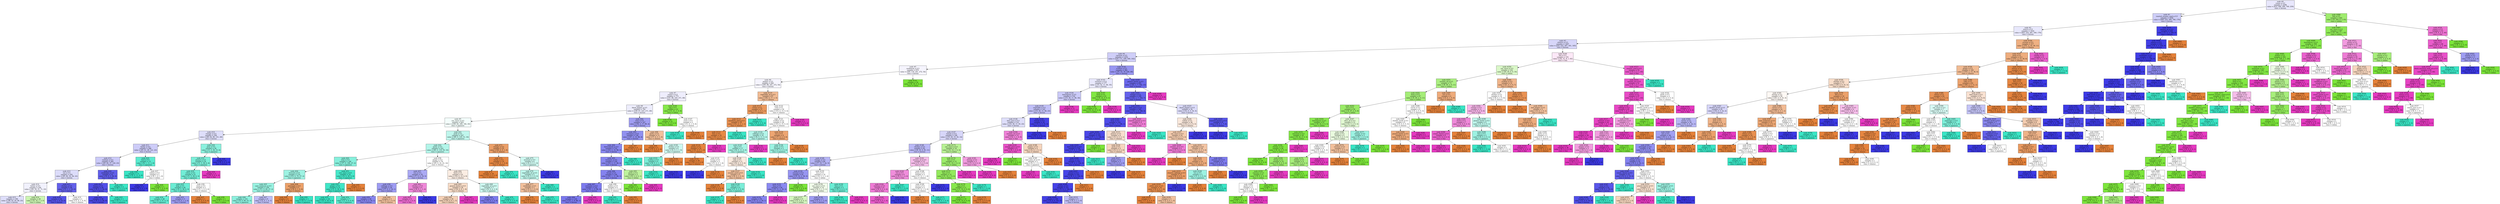 digraph Tree {
node [shape=box, style="filled", color="black"] ;
0 [label=<node &#35;0<br/>cumin &le; 0.5<br/>samples = 2298<br/>value = [412, 568, 290, 769, 259]<br/>class = korean>, fillcolor="#3c39e51e"] ;
1 [label=<node &#35;1<br/>roasted_sesame_seed &le; 0.5<br/>samples = 1858<br/>value = [408, 224, 284, 766, 176]<br/>class = korean>, fillcolor="#3c39e53f"] ;
0 -> 1 [labeldistance=2.5, labelangle=45, headlabel="True"] ;
2 [label=<node &#35;2<br/>starch &le; 0.5<br/>samples = 1624<br/>value = [403, 224, 281, 540, 176]<br/>class = korean>, fillcolor="#3c39e51d"] ;
1 -> 2 ;
3 [label=<node &#35;3<br/>cilantro &le; 0.5<br/>samples = 1407<br/>value = [252, 222, 267, 501, 165]<br/>class = korean>, fillcolor="#3c39e534"] ;
2 -> 3 ;
4 [label=<node &#35;4<br/>cayenne &le; 0.5<br/>samples = 1252<br/>value = [220, 171, 259, 500, 102]<br/>class = korean>, fillcolor="#3c39e53e"] ;
3 -> 4 ;
5 [label=<node &#35;5<br/>cardamom &le; 0.5<br/>samples = 870<br/>value = [185, 118, 241, 272, 54]<br/>class = korean>, fillcolor="#3c39e50d"] ;
4 -> 5 ;
6 [label=<node &#35;6<br/>pepper &le; 0.5<br/>samples = 840<br/>value = [185, 88, 241, 272, 54]<br/>class = korean>, fillcolor="#3c39e50d"] ;
5 -> 6 ;
7 [label=<node &#35;7<br/>yogurt &le; 0.5<br/>samples = 773<br/>value = [141, 88, 224, 271, 49]<br/>class = korean>, fillcolor="#3c39e516"] ;
6 -> 7 ;
8 [label=<node &#35;8<br/>black_pepper &le; 0.5<br/>samples = 750<br/>value = [140, 67, 223, 271, 49]<br/>class = korean>, fillcolor="#3c39e517"] ;
7 -> 8 ;
9 [label=<node &#35;9<br/>soy_sauce &le; 0.5<br/>samples = 603<br/>value = [106, 64, 206, 182, 45]<br/>class = japanese>, fillcolor="#39e5c50f"] ;
8 -> 9 ;
10 [label=<node &#35;10<br/>vinegar &le; 0.5<br/>samples = 356<br/>value = [46, 64, 86, 131, 29]<br/>class = korean>, fillcolor="#3c39e52a"] ;
9 -> 10 ;
11 [label=<node &#35;11<br/>barley &le; 0.5<br/>samples = 298<br/>value = [45, 61, 48, 121, 23]<br/>class = korean>, fillcolor="#3c39e541"] ;
10 -> 11 ;
12 [label=<node &#35;12<br/>soybean &le; 0.5<br/>samples = 285<br/>value = [45, 60, 37, 120, 23]<br/>class = korean>, fillcolor="#3c39e544"] ;
11 -> 12 ;
13 [label=<node &#35;13<br/>nut &le; 0.5<br/>samples = 254<br/>value = [45, 60, 32, 94, 23]<br/>class = korean>, fillcolor="#3c39e52d"] ;
12 -> 13 ;
14 [label=<node &#35;14<br/>butter &le; 0.5<br/>samples = 226<br/>value = [42, 59, 31, 71, 23]<br/>class = korean>, fillcolor="#3c39e512"] ;
13 -> 14 ;
15 [label=<node &#35;15<br/>samples = 196<br/>value = [38, 43, 24, 68, 23]<br/>class = korean>, fillcolor="#3c39e52a"] ;
14 -> 15 ;
16 [label=<node &#35;16<br/>samples = 30<br/>value = [4, 16, 7, 3, 0]<br/>class = indian>, fillcolor="#7be53964"] ;
14 -> 16 ;
17 [label=<node &#35;17<br/>chicken &le; 0.5<br/>samples = 28<br/>value = [3, 1, 1, 23, 0]<br/>class = korean>, fillcolor="#3c39e5cc"] ;
13 -> 17 ;
18 [label=<node &#35;18<br/>samples = 26<br/>value = [2, 1, 0, 23, 0]<br/>class = korean>, fillcolor="#3c39e5df"] ;
17 -> 18 ;
19 [label=<node &#35;19<br/>samples = 2<br/>value = [1, 0, 1, 0, 0]<br/>class = chinese>, fillcolor="#e5813900"] ;
17 -> 19 ;
20 [label=<node &#35;20<br/>enokidake &le; 0.5<br/>samples = 31<br/>value = [0, 0, 5, 26, 0]<br/>class = korean>, fillcolor="#3c39e5ce"] ;
12 -> 20 ;
21 [label=<node &#35;21<br/>lemon &le; 0.5<br/>samples = 29<br/>value = [0, 0, 3, 26, 0]<br/>class = korean>, fillcolor="#3c39e5e2"] ;
20 -> 21 ;
22 [label=<node &#35;22<br/>samples = 28<br/>value = [0, 0, 2, 26, 0]<br/>class = korean>, fillcolor="#3c39e5eb"] ;
21 -> 22 ;
23 [label=<node &#35;23<br/>samples = 1<br/>value = [0, 0, 1, 0, 0]<br/>class = japanese>, fillcolor="#39e5c5ff"] ;
21 -> 23 ;
24 [label=<node &#35;24<br/>samples = 2<br/>value = [0, 0, 2, 0, 0]<br/>class = japanese>, fillcolor="#39e5c5ff"] ;
20 -> 24 ;
25 [label=<node &#35;25<br/>beef &le; 0.5<br/>samples = 13<br/>value = [0, 1, 11, 1, 0]<br/>class = japanese>, fillcolor="#39e5c5d4"] ;
11 -> 25 ;
26 [label=<node &#35;26<br/>samples = 11<br/>value = [0, 0, 11, 0, 0]<br/>class = japanese>, fillcolor="#39e5c5ff"] ;
25 -> 26 ;
27 [label=<node &#35;27<br/>walnut &le; 0.5<br/>samples = 2<br/>value = [0, 1, 0, 1, 0]<br/>class = indian>, fillcolor="#7be53900"] ;
25 -> 27 ;
28 [label=<node &#35;28<br/>samples = 1<br/>value = [0, 0, 0, 1, 0]<br/>class = korean>, fillcolor="#3c39e5ff"] ;
27 -> 28 ;
29 [label=<node &#35;29<br/>samples = 1<br/>value = [0, 1, 0, 0, 0]<br/>class = indian>, fillcolor="#7be539ff"] ;
27 -> 29 ;
30 [label=<node &#35;30<br/>pear &le; 0.5<br/>samples = 58<br/>value = [1, 3, 38, 10, 6]<br/>class = japanese>, fillcolor="#39e5c595"] ;
10 -> 30 ;
31 [label=<node &#35;31<br/>peanut &le; 0.5<br/>samples = 54<br/>value = [1, 3, 38, 6, 6]<br/>class = japanese>, fillcolor="#39e5c5aa"] ;
30 -> 31 ;
32 [label=<node &#35;32<br/>celery &le; 0.5<br/>samples = 51<br/>value = [1, 3, 38, 6, 3]<br/>class = japanese>, fillcolor="#39e5c5b5"] ;
31 -> 32 ;
33 [label=<node &#35;33<br/>kelp &le; 0.5<br/>samples = 49<br/>value = [0, 2, 38, 6, 3]<br/>class = japanese>, fillcolor="#39e5c5be"] ;
32 -> 33 ;
34 [label=<node &#35;34<br/>samples = 46<br/>value = [0, 2, 37, 4, 3]<br/>class = japanese>, fillcolor="#39e5c5c8"] ;
33 -> 34 ;
35 [label=<node &#35;35<br/>samples = 3<br/>value = [0, 0, 1, 2, 0]<br/>class = korean>, fillcolor="#3c39e57f"] ;
33 -> 35 ;
36 [label=<node &#35;36<br/>onion &le; 0.5<br/>samples = 2<br/>value = [1, 1, 0, 0, 0]<br/>class = chinese>, fillcolor="#e5813900"] ;
32 -> 36 ;
37 [label=<node &#35;37<br/>samples = 1<br/>value = [1, 0, 0, 0, 0]<br/>class = chinese>, fillcolor="#e58139ff"] ;
36 -> 37 ;
38 [label=<node &#35;38<br/>samples = 1<br/>value = [0, 1, 0, 0, 0]<br/>class = indian>, fillcolor="#7be539ff"] ;
36 -> 38 ;
39 [label=<node &#35;39<br/>samples = 3<br/>value = [0, 0, 0, 0, 3]<br/>class = thai>, fillcolor="#e539c0ff"] ;
31 -> 39 ;
40 [label=<node &#35;40<br/>samples = 4<br/>value = [0, 0, 0, 4, 0]<br/>class = korean>, fillcolor="#3c39e5ff"] ;
30 -> 40 ;
41 [label=<node &#35;41<br/>pork &le; 0.5<br/>samples = 247<br/>value = [60, 0, 120, 51, 16]<br/>class = japanese>, fillcolor="#39e5c552"] ;
9 -> 41 ;
42 [label=<node &#35;42<br/>garlic &le; 0.5<br/>samples = 222<br/>value = [40, 0, 116, 50, 16]<br/>class = japanese>, fillcolor="#39e5c562"] ;
41 -> 42 ;
43 [label=<node &#35;43<br/>wine &le; 0.5<br/>samples = 146<br/>value = [17, 0, 100, 27, 2]<br/>class = japanese>, fillcolor="#39e5c59c"] ;
42 -> 43 ;
44 [label=<node &#35;44<br/>broccoli &le; 0.5<br/>samples = 114<br/>value = [15, 0, 70, 27, 2]<br/>class = japanese>, fillcolor="#39e5c57e"] ;
43 -> 44 ;
45 [label=<node &#35;45<br/>cane_molasses &le; 0.5<br/>samples = 109<br/>value = [11, 0, 69, 27, 2]<br/>class = japanese>, fillcolor="#39e5c583"] ;
44 -> 45 ;
46 [label=<node &#35;46<br/>samples = 101<br/>value = [9, 0, 68, 23, 1]<br/>class = japanese>, fillcolor="#39e5c593"] ;
45 -> 46 ;
47 [label=<node &#35;47<br/>samples = 8<br/>value = [2, 0, 1, 4, 1]<br/>class = korean>, fillcolor="#3c39e555"] ;
45 -> 47 ;
48 [label=<node &#35;48<br/>pineapple &le; 0.5<br/>samples = 5<br/>value = [4, 0, 1, 0, 0]<br/>class = chinese>, fillcolor="#e58139bf"] ;
44 -> 48 ;
49 [label=<node &#35;49<br/>samples = 4<br/>value = [4, 0, 0, 0, 0]<br/>class = chinese>, fillcolor="#e58139ff"] ;
48 -> 49 ;
50 [label=<node &#35;50<br/>samples = 1<br/>value = [0, 0, 1, 0, 0]<br/>class = japanese>, fillcolor="#39e5c5ff"] ;
48 -> 50 ;
51 [label=<node &#35;51<br/>star_anise &le; 0.5<br/>samples = 32<br/>value = [2, 0, 30, 0, 0]<br/>class = japanese>, fillcolor="#39e5c5ee"] ;
43 -> 51 ;
52 [label=<node &#35;52<br/>ginger &le; 0.5<br/>samples = 31<br/>value = [1, 0, 30, 0, 0]<br/>class = japanese>, fillcolor="#39e5c5f6"] ;
51 -> 52 ;
53 [label=<node &#35;53<br/>samples = 24<br/>value = [0, 0, 24, 0, 0]<br/>class = japanese>, fillcolor="#39e5c5ff"] ;
52 -> 53 ;
54 [label=<node &#35;54<br/>samples = 7<br/>value = [1, 0, 6, 0, 0]<br/>class = japanese>, fillcolor="#39e5c5d4"] ;
52 -> 54 ;
55 [label=<node &#35;55<br/>samples = 1<br/>value = [1, 0, 0, 0, 0]<br/>class = chinese>, fillcolor="#e58139ff"] ;
51 -> 55 ;
56 [label=<node &#35;56<br/>ginger &le; 0.5<br/>samples = 76<br/>value = [23, 0, 16, 23, 14]<br/>class = chinese>, fillcolor="#e5813900"] ;
42 -> 56 ;
57 [label=<node &#35;57<br/>rice &le; 0.5<br/>samples = 35<br/>value = [7, 0, 4, 19, 5]<br/>class = korean>, fillcolor="#3c39e56d"] ;
56 -> 57 ;
58 [label=<node &#35;58<br/>cabbage &le; 0.5<br/>samples = 29<br/>value = [7, 0, 3, 18, 1]<br/>class = korean>, fillcolor="#3c39e580"] ;
57 -> 58 ;
59 [label=<node &#35;59<br/>samples = 26<br/>value = [5, 0, 2, 18, 1]<br/>class = korean>, fillcolor="#3c39e59e"] ;
58 -> 59 ;
60 [label=<node &#35;60<br/>samples = 3<br/>value = [2, 0, 1, 0, 0]<br/>class = chinese>, fillcolor="#e581397f"] ;
58 -> 60 ;
61 [label=<node &#35;61<br/>chicken &le; 0.5<br/>samples = 6<br/>value = [0, 0, 1, 1, 4]<br/>class = thai>, fillcolor="#e539c099"] ;
57 -> 61 ;
62 [label=<node &#35;62<br/>samples = 5<br/>value = [0, 0, 1, 0, 4]<br/>class = thai>, fillcolor="#e539c0bf"] ;
61 -> 62 ;
63 [label=<node &#35;63<br/>samples = 1<br/>value = [0, 0, 0, 1, 0]<br/>class = korean>, fillcolor="#3c39e5ff"] ;
61 -> 63 ;
64 [label=<node &#35;64<br/>beef &le; 0.5<br/>samples = 41<br/>value = [16, 0, 12, 4, 9]<br/>class = chinese>, fillcolor="#e5813923"] ;
56 -> 64 ;
65 [label=<node &#35;65<br/>peanut_butter &le; 0.5<br/>samples = 34<br/>value = [16, 0, 8, 1, 9]<br/>class = chinese>, fillcolor="#e5813947"] ;
64 -> 65 ;
66 [label=<node &#35;66<br/>samples = 30<br/>value = [16, 0, 8, 1, 5]<br/>class = chinese>, fillcolor="#e581395d"] ;
65 -> 66 ;
67 [label=<node &#35;67<br/>samples = 4<br/>value = [0, 0, 0, 0, 4]<br/>class = thai>, fillcolor="#e539c0ff"] ;
65 -> 67 ;
68 [label=<node &#35;68<br/>vegetable_oil &le; 0.5<br/>samples = 7<br/>value = [0, 0, 4, 3, 0]<br/>class = japanese>, fillcolor="#39e5c540"] ;
64 -> 68 ;
69 [label=<node &#35;69<br/>samples = 4<br/>value = [0, 0, 1, 3, 0]<br/>class = korean>, fillcolor="#3c39e5aa"] ;
68 -> 69 ;
70 [label=<node &#35;70<br/>samples = 3<br/>value = [0, 0, 3, 0, 0]<br/>class = japanese>, fillcolor="#39e5c5ff"] ;
68 -> 70 ;
71 [label=<node &#35;71<br/>vinegar &le; 0.5<br/>samples = 25<br/>value = [20, 0, 4, 1, 0]<br/>class = chinese>, fillcolor="#e58139c2"] ;
41 -> 71 ;
72 [label=<node &#35;72<br/>barley &le; 0.5<br/>samples = 19<br/>value = [18, 0, 1, 0, 0]<br/>class = chinese>, fillcolor="#e58139f1"] ;
71 -> 72 ;
73 [label=<node &#35;73<br/>samples = 18<br/>value = [18, 0, 0, 0, 0]<br/>class = chinese>, fillcolor="#e58139ff"] ;
72 -> 73 ;
74 [label=<node &#35;74<br/>samples = 1<br/>value = [0, 0, 1, 0, 0]<br/>class = japanese>, fillcolor="#39e5c5ff"] ;
72 -> 74 ;
75 [label=<node &#35;75<br/>mustard &le; 0.5<br/>samples = 6<br/>value = [2, 0, 3, 1, 0]<br/>class = japanese>, fillcolor="#39e5c540"] ;
71 -> 75 ;
76 [label=<node &#35;76<br/>vegetable_oil &le; 0.5<br/>samples = 5<br/>value = [2, 0, 3, 0, 0]<br/>class = japanese>, fillcolor="#39e5c555"] ;
75 -> 76 ;
77 [label=<node &#35;77<br/>enokidake &le; 0.5<br/>samples = 3<br/>value = [2, 0, 1, 0, 0]<br/>class = chinese>, fillcolor="#e581397f"] ;
76 -> 77 ;
78 [label=<node &#35;78<br/>samples = 2<br/>value = [2, 0, 0, 0, 0]<br/>class = chinese>, fillcolor="#e58139ff"] ;
77 -> 78 ;
79 [label=<node &#35;79<br/>samples = 1<br/>value = [0, 0, 1, 0, 0]<br/>class = japanese>, fillcolor="#39e5c5ff"] ;
77 -> 79 ;
80 [label=<node &#35;80<br/>samples = 2<br/>value = [0, 0, 2, 0, 0]<br/>class = japanese>, fillcolor="#39e5c5ff"] ;
76 -> 80 ;
81 [label=<node &#35;81<br/>samples = 1<br/>value = [0, 0, 0, 1, 0]<br/>class = korean>, fillcolor="#3c39e5ff"] ;
75 -> 81 ;
82 [label=<node &#35;82<br/>wine &le; 0.5<br/>samples = 147<br/>value = [34, 3, 17, 89, 4]<br/>class = korean>, fillcolor="#3c39e57c"] ;
8 -> 82 ;
83 [label=<node &#35;83<br/>cinnamon &le; 0.5<br/>samples = 136<br/>value = [27, 3, 14, 88, 4]<br/>class = korean>, fillcolor="#3c39e58f"] ;
82 -> 83 ;
84 [label=<node &#35;84<br/>katsuobushi &le; 0.5<br/>samples = 132<br/>value = [23, 3, 14, 88, 4]<br/>class = korean>, fillcolor="#3c39e598"] ;
83 -> 84 ;
85 [label=<node &#35;85<br/>turmeric &le; 0.5<br/>samples = 129<br/>value = [23, 3, 11, 88, 4]<br/>class = korean>, fillcolor="#3c39e59c"] ;
84 -> 85 ;
86 [label=<node &#35;86<br/>bread &le; 0.5<br/>samples = 126<br/>value = [23, 1, 11, 88, 3]<br/>class = korean>, fillcolor="#3c39e5a1"] ;
85 -> 86 ;
87 [label=<node &#35;87<br/>coriander &le; 0.5<br/>samples = 122<br/>value = [21, 1, 9, 88, 3]<br/>class = korean>, fillcolor="#3c39e5a9"] ;
86 -> 87 ;
88 [label=<node &#35;88<br/>samples = 120<br/>value = [21, 1, 9, 88, 1]<br/>class = korean>, fillcolor="#3c39e5ad"] ;
87 -> 88 ;
89 [label=<node &#35;89<br/>samples = 2<br/>value = [0, 0, 0, 0, 2]<br/>class = thai>, fillcolor="#e539c0ff"] ;
87 -> 89 ;
90 [label=<node &#35;90<br/>shallot &le; 0.5<br/>samples = 4<br/>value = [2, 0, 2, 0, 0]<br/>class = chinese>, fillcolor="#e5813900"] ;
86 -> 90 ;
91 [label=<node &#35;91<br/>samples = 2<br/>value = [0, 0, 2, 0, 0]<br/>class = japanese>, fillcolor="#39e5c5ff"] ;
90 -> 91 ;
92 [label=<node &#35;92<br/>samples = 2<br/>value = [2, 0, 0, 0, 0]<br/>class = chinese>, fillcolor="#e58139ff"] ;
90 -> 92 ;
93 [label=<node &#35;93<br/>garlic &le; 0.5<br/>samples = 3<br/>value = [0, 2, 0, 0, 1]<br/>class = indian>, fillcolor="#7be5397f"] ;
85 -> 93 ;
94 [label=<node &#35;94<br/>samples = 2<br/>value = [0, 2, 0, 0, 0]<br/>class = indian>, fillcolor="#7be539ff"] ;
93 -> 94 ;
95 [label=<node &#35;95<br/>samples = 1<br/>value = [0, 0, 0, 0, 1]<br/>class = thai>, fillcolor="#e539c0ff"] ;
93 -> 95 ;
96 [label=<node &#35;96<br/>samples = 3<br/>value = [0, 0, 3, 0, 0]<br/>class = japanese>, fillcolor="#39e5c5ff"] ;
84 -> 96 ;
97 [label=<node &#35;97<br/>samples = 4<br/>value = [4, 0, 0, 0, 0]<br/>class = chinese>, fillcolor="#e58139ff"] ;
83 -> 97 ;
98 [label=<node &#35;98<br/>garlic &le; 0.5<br/>samples = 11<br/>value = [7, 0, 3, 1, 0]<br/>class = chinese>, fillcolor="#e5813980"] ;
82 -> 98 ;
99 [label=<node &#35;99<br/>samples = 5<br/>value = [5, 0, 0, 0, 0]<br/>class = chinese>, fillcolor="#e58139ff"] ;
98 -> 99 ;
100 [label=<node &#35;100<br/>chicken &le; 0.5<br/>samples = 6<br/>value = [2, 0, 3, 1, 0]<br/>class = japanese>, fillcolor="#39e5c540"] ;
98 -> 100 ;
101 [label=<node &#35;101<br/>scallion &le; 0.5<br/>samples = 4<br/>value = [0, 0, 3, 1, 0]<br/>class = japanese>, fillcolor="#39e5c5aa"] ;
100 -> 101 ;
102 [label=<node &#35;102<br/>samples = 3<br/>value = [0, 0, 3, 0, 0]<br/>class = japanese>, fillcolor="#39e5c5ff"] ;
101 -> 102 ;
103 [label=<node &#35;103<br/>samples = 1<br/>value = [0, 0, 0, 1, 0]<br/>class = korean>, fillcolor="#3c39e5ff"] ;
101 -> 103 ;
104 [label=<node &#35;104<br/>samples = 2<br/>value = [2, 0, 0, 0, 0]<br/>class = chinese>, fillcolor="#e58139ff"] ;
100 -> 104 ;
105 [label=<node &#35;105<br/>egg &le; 0.5<br/>samples = 23<br/>value = [1, 21, 1, 0, 0]<br/>class = indian>, fillcolor="#7be539e8"] ;
7 -> 105 ;
106 [label=<node &#35;106<br/>samples = 21<br/>value = [0, 21, 0, 0, 0]<br/>class = indian>, fillcolor="#7be539ff"] ;
105 -> 106 ;
107 [label=<node &#35;107<br/>yeast &le; 0.5<br/>samples = 2<br/>value = [1, 0, 1, 0, 0]<br/>class = chinese>, fillcolor="#e5813900"] ;
105 -> 107 ;
108 [label=<node &#35;108<br/>samples = 1<br/>value = [0, 0, 1, 0, 0]<br/>class = japanese>, fillcolor="#39e5c5ff"] ;
107 -> 108 ;
109 [label=<node &#35;109<br/>samples = 1<br/>value = [1, 0, 0, 0, 0]<br/>class = chinese>, fillcolor="#e58139ff"] ;
107 -> 109 ;
110 [label=<node &#35;110<br/>vegetable_oil &le; 0.5<br/>samples = 67<br/>value = [44, 0, 17, 1, 5]<br/>class = chinese>, fillcolor="#e581398a"] ;
6 -> 110 ;
111 [label=<node &#35;111<br/>cream &le; 0.5<br/>samples = 37<br/>value = [31, 0, 4, 1, 1]<br/>class = chinese>, fillcolor="#e58139d1"] ;
110 -> 111 ;
112 [label=<node &#35;112<br/>mandarin_peel &le; 0.5<br/>samples = 35<br/>value = [31, 0, 2, 1, 1]<br/>class = chinese>, fillcolor="#e58139e0"] ;
111 -> 112 ;
113 [label=<node &#35;113<br/>lime &le; 0.5<br/>samples = 33<br/>value = [31, 0, 0, 1, 1]<br/>class = chinese>, fillcolor="#e58139ef"] ;
112 -> 113 ;
114 [label=<node &#35;114<br/>potato &le; 0.5<br/>samples = 32<br/>value = [31, 0, 0, 1, 0]<br/>class = chinese>, fillcolor="#e58139f7"] ;
113 -> 114 ;
115 [label=<node &#35;115<br/>samples = 30<br/>value = [30, 0, 0, 0, 0]<br/>class = chinese>, fillcolor="#e58139ff"] ;
114 -> 115 ;
116 [label=<node &#35;116<br/>turnip &le; 0.5<br/>samples = 2<br/>value = [1, 0, 0, 1, 0]<br/>class = chinese>, fillcolor="#e5813900"] ;
114 -> 116 ;
117 [label=<node &#35;117<br/>samples = 1<br/>value = [0, 0, 0, 1, 0]<br/>class = korean>, fillcolor="#3c39e5ff"] ;
116 -> 117 ;
118 [label=<node &#35;118<br/>samples = 1<br/>value = [1, 0, 0, 0, 0]<br/>class = chinese>, fillcolor="#e58139ff"] ;
116 -> 118 ;
119 [label=<node &#35;119<br/>samples = 1<br/>value = [0, 0, 0, 0, 1]<br/>class = thai>, fillcolor="#e539c0ff"] ;
113 -> 119 ;
120 [label=<node &#35;120<br/>samples = 2<br/>value = [0, 0, 2, 0, 0]<br/>class = japanese>, fillcolor="#39e5c5ff"] ;
112 -> 120 ;
121 [label=<node &#35;121<br/>samples = 2<br/>value = [0, 0, 2, 0, 0]<br/>class = japanese>, fillcolor="#39e5c5ff"] ;
111 -> 121 ;
122 [label=<node &#35;122<br/>crab &le; 0.5<br/>samples = 30<br/>value = [13, 0, 13, 0, 4]<br/>class = chinese>, fillcolor="#e5813900"] ;
110 -> 122 ;
123 [label=<node &#35;123<br/>scallion &le; 0.5<br/>samples = 28<br/>value = [13, 0, 13, 0, 2]<br/>class = chinese>, fillcolor="#e5813900"] ;
122 -> 123 ;
124 [label=<node &#35;124<br/>cabbage &le; 0.5<br/>samples = 19<br/>value = [6, 0, 11, 0, 2]<br/>class = japanese>, fillcolor="#39e5c562"] ;
123 -> 124 ;
125 [label=<node &#35;125<br/>egg &le; 0.5<br/>samples = 17<br/>value = [6, 0, 11, 0, 0]<br/>class = japanese>, fillcolor="#39e5c574"] ;
124 -> 125 ;
126 [label=<node &#35;126<br/>sake &le; 0.5<br/>samples = 11<br/>value = [6, 0, 5, 0, 0]<br/>class = chinese>, fillcolor="#e581392a"] ;
125 -> 126 ;
127 [label=<node &#35;127<br/>sesame_seed &le; 0.5<br/>samples = 9<br/>value = [6, 0, 3, 0, 0]<br/>class = chinese>, fillcolor="#e581397f"] ;
126 -> 127 ;
128 [label=<node &#35;128<br/>samples = 5<br/>value = [5, 0, 0, 0, 0]<br/>class = chinese>, fillcolor="#e58139ff"] ;
127 -> 128 ;
129 [label=<node &#35;129<br/>beef &le; 0.5<br/>samples = 4<br/>value = [1, 0, 3, 0, 0]<br/>class = japanese>, fillcolor="#39e5c5aa"] ;
127 -> 129 ;
130 [label=<node &#35;130<br/>samples = 3<br/>value = [0, 0, 3, 0, 0]<br/>class = japanese>, fillcolor="#39e5c5ff"] ;
129 -> 130 ;
131 [label=<node &#35;131<br/>samples = 1<br/>value = [1, 0, 0, 0, 0]<br/>class = chinese>, fillcolor="#e58139ff"] ;
129 -> 131 ;
132 [label=<node &#35;132<br/>samples = 2<br/>value = [0, 0, 2, 0, 0]<br/>class = japanese>, fillcolor="#39e5c5ff"] ;
126 -> 132 ;
133 [label=<node &#35;133<br/>samples = 6<br/>value = [0, 0, 6, 0, 0]<br/>class = japanese>, fillcolor="#39e5c5ff"] ;
125 -> 133 ;
134 [label=<node &#35;134<br/>samples = 2<br/>value = [0, 0, 0, 0, 2]<br/>class = thai>, fillcolor="#e539c0ff"] ;
124 -> 134 ;
135 [label=<node &#35;135<br/>rice &le; 0.5<br/>samples = 9<br/>value = [7, 0, 2, 0, 0]<br/>class = chinese>, fillcolor="#e58139b6"] ;
123 -> 135 ;
136 [label=<node &#35;136<br/>garlic &le; 0.5<br/>samples = 3<br/>value = [1, 0, 2, 0, 0]<br/>class = japanese>, fillcolor="#39e5c57f"] ;
135 -> 136 ;
137 [label=<node &#35;137<br/>samples = 1<br/>value = [1, 0, 0, 0, 0]<br/>class = chinese>, fillcolor="#e58139ff"] ;
136 -> 137 ;
138 [label=<node &#35;138<br/>samples = 2<br/>value = [0, 0, 2, 0, 0]<br/>class = japanese>, fillcolor="#39e5c5ff"] ;
136 -> 138 ;
139 [label=<node &#35;139<br/>samples = 6<br/>value = [6, 0, 0, 0, 0]<br/>class = chinese>, fillcolor="#e58139ff"] ;
135 -> 139 ;
140 [label=<node &#35;140<br/>samples = 2<br/>value = [0, 0, 0, 0, 2]<br/>class = thai>, fillcolor="#e539c0ff"] ;
122 -> 140 ;
141 [label=<node &#35;141<br/>samples = 30<br/>value = [0, 30, 0, 0, 0]<br/>class = indian>, fillcolor="#7be539ff"] ;
5 -> 141 ;
142 [label=<node &#35;142<br/>scallion &le; 0.5<br/>samples = 382<br/>value = [35, 53, 18, 228, 48]<br/>class = korean>, fillcolor="#3c39e588"] ;
4 -> 142 ;
143 [label=<node &#35;143<br/>turmeric &le; 0.5<br/>samples = 177<br/>value = [13, 52, 11, 66, 35]<br/>class = korean>, fillcolor="#3c39e51d"] ;
142 -> 143 ;
144 [label=<node &#35;144<br/>lemongrass &le; 0.5<br/>samples = 154<br/>value = [13, 30, 11, 66, 34]<br/>class = korean>, fillcolor="#3c39e544"] ;
143 -> 144 ;
145 [label=<node &#35;145<br/>vegetable &le; 0.5<br/>samples = 143<br/>value = [13, 30, 11, 66, 23]<br/>class = korean>, fillcolor="#3c39e551"] ;
144 -> 145 ;
146 [label=<node &#35;146<br/>lime_juice &le; 0.5<br/>samples = 121<br/>value = [12, 30, 11, 45, 23]<br/>class = korean>, fillcolor="#3c39e52a"] ;
145 -> 146 ;
147 [label=<node &#35;147<br/>tomato &le; 0.5<br/>samples = 108<br/>value = [10, 29, 10, 45, 14]<br/>class = korean>, fillcolor="#3c39e534"] ;
146 -> 147 ;
148 [label=<node &#35;148<br/>chicken &le; 0.5<br/>samples = 92<br/>value = [8, 19, 9, 45, 11]<br/>class = korean>, fillcolor="#3c39e55b"] ;
147 -> 148 ;
149 [label=<node &#35;149<br/>vinegar &le; 0.5<br/>samples = 80<br/>value = [7, 19, 7, 42, 5]<br/>class = korean>, fillcolor="#3c39e560"] ;
148 -> 149 ;
150 [label=<node &#35;150<br/>coconut &le; 0.5<br/>samples = 61<br/>value = [3, 14, 2, 39, 3]<br/>class = korean>, fillcolor="#3c39e588"] ;
149 -> 150 ;
151 [label=<node &#35;151<br/>lime &le; 0.5<br/>samples = 58<br/>value = [3, 11, 2, 39, 3]<br/>class = korean>, fillcolor="#3c39e598"] ;
150 -> 151 ;
152 [label=<node &#35;152<br/>samples = 56<br/>value = [3, 11, 2, 39, 1]<br/>class = korean>, fillcolor="#3c39e59f"] ;
151 -> 152 ;
153 [label=<node &#35;153<br/>samples = 2<br/>value = [0, 0, 0, 0, 2]<br/>class = thai>, fillcolor="#e539c0ff"] ;
151 -> 153 ;
154 [label=<node &#35;154<br/>samples = 3<br/>value = [0, 3, 0, 0, 0]<br/>class = indian>, fillcolor="#7be539ff"] ;
150 -> 154 ;
155 [label=<node &#35;155<br/>rice &le; 0.5<br/>samples = 19<br/>value = [4, 5, 5, 3, 2]<br/>class = indian>, fillcolor="#7be53900"] ;
149 -> 155 ;
156 [label=<node &#35;156<br/>soy_sauce &le; 0.5<br/>samples = 14<br/>value = [4, 5, 1, 3, 1]<br/>class = indian>, fillcolor="#7be5391a"] ;
155 -> 156 ;
157 [label=<node &#35;157<br/>samples = 9<br/>value = [3, 5, 0, 0, 1]<br/>class = indian>, fillcolor="#7be53955"] ;
156 -> 157 ;
158 [label=<node &#35;158<br/>samples = 5<br/>value = [1, 0, 1, 3, 0]<br/>class = korean>, fillcolor="#3c39e57f"] ;
156 -> 158 ;
159 [label=<node &#35;159<br/>lime &le; 0.5<br/>samples = 5<br/>value = [0, 0, 4, 0, 1]<br/>class = japanese>, fillcolor="#39e5c5bf"] ;
155 -> 159 ;
160 [label=<node &#35;160<br/>samples = 4<br/>value = [0, 0, 4, 0, 0]<br/>class = japanese>, fillcolor="#39e5c5ff"] ;
159 -> 160 ;
161 [label=<node &#35;161<br/>samples = 1<br/>value = [0, 0, 0, 0, 1]<br/>class = thai>, fillcolor="#e539c0ff"] ;
159 -> 161 ;
162 [label=<node &#35;162<br/>sesame_oil &le; 0.5<br/>samples = 12<br/>value = [1, 0, 2, 3, 6]<br/>class = thai>, fillcolor="#e539c055"] ;
148 -> 162 ;
163 [label=<node &#35;163<br/>rice &le; 0.5<br/>samples = 9<br/>value = [0, 0, 1, 2, 6]<br/>class = thai>, fillcolor="#e539c092"] ;
162 -> 163 ;
164 [label=<node &#35;164<br/>soybean &le; 0.5<br/>samples = 8<br/>value = [0, 0, 0, 2, 6]<br/>class = thai>, fillcolor="#e539c0aa"] ;
163 -> 164 ;
165 [label=<node &#35;165<br/>samples = 7<br/>value = [0, 0, 0, 1, 6]<br/>class = thai>, fillcolor="#e539c0d4"] ;
164 -> 165 ;
166 [label=<node &#35;166<br/>samples = 1<br/>value = [0, 0, 0, 1, 0]<br/>class = korean>, fillcolor="#3c39e5ff"] ;
164 -> 166 ;
167 [label=<node &#35;167<br/>samples = 1<br/>value = [0, 0, 1, 0, 0]<br/>class = japanese>, fillcolor="#39e5c5ff"] ;
163 -> 167 ;
168 [label=<node &#35;168<br/>honey &le; 0.5<br/>samples = 3<br/>value = [1, 0, 1, 1, 0]<br/>class = chinese>, fillcolor="#e5813900"] ;
162 -> 168 ;
169 [label=<node &#35;169<br/>carrot &le; 0.5<br/>samples = 2<br/>value = [1, 0, 1, 0, 0]<br/>class = chinese>, fillcolor="#e5813900"] ;
168 -> 169 ;
170 [label=<node &#35;170<br/>samples = 1<br/>value = [1, 0, 0, 0, 0]<br/>class = chinese>, fillcolor="#e58139ff"] ;
169 -> 170 ;
171 [label=<node &#35;171<br/>samples = 1<br/>value = [0, 0, 1, 0, 0]<br/>class = japanese>, fillcolor="#39e5c5ff"] ;
169 -> 171 ;
172 [label=<node &#35;172<br/>samples = 1<br/>value = [0, 0, 0, 1, 0]<br/>class = korean>, fillcolor="#3c39e5ff"] ;
168 -> 172 ;
173 [label=<node &#35;173<br/>soy_sauce &le; 0.5<br/>samples = 16<br/>value = [2, 10, 1, 0, 3]<br/>class = indian>, fillcolor="#7be53989"] ;
147 -> 173 ;
174 [label=<node &#35;174<br/>fish &le; 0.5<br/>samples = 13<br/>value = [1, 10, 1, 0, 1]<br/>class = indian>, fillcolor="#7be539bf"] ;
173 -> 174 ;
175 [label=<node &#35;175<br/>bay &le; 0.5<br/>samples = 12<br/>value = [1, 10, 1, 0, 0]<br/>class = indian>, fillcolor="#7be539d1"] ;
174 -> 175 ;
176 [label=<node &#35;176<br/>egg &le; 0.5<br/>samples = 11<br/>value = [1, 10, 0, 0, 0]<br/>class = indian>, fillcolor="#7be539e6"] ;
175 -> 176 ;
177 [label=<node &#35;177<br/>samples = 10<br/>value = [0, 10, 0, 0, 0]<br/>class = indian>, fillcolor="#7be539ff"] ;
176 -> 177 ;
178 [label=<node &#35;178<br/>samples = 1<br/>value = [1, 0, 0, 0, 0]<br/>class = chinese>, fillcolor="#e58139ff"] ;
176 -> 178 ;
179 [label=<node &#35;179<br/>samples = 1<br/>value = [0, 0, 1, 0, 0]<br/>class = japanese>, fillcolor="#39e5c5ff"] ;
175 -> 179 ;
180 [label=<node &#35;180<br/>samples = 1<br/>value = [0, 0, 0, 0, 1]<br/>class = thai>, fillcolor="#e539c0ff"] ;
174 -> 180 ;
181 [label=<node &#35;181<br/>shrimp &le; 0.5<br/>samples = 3<br/>value = [1, 0, 0, 0, 2]<br/>class = thai>, fillcolor="#e539c07f"] ;
173 -> 181 ;
182 [label=<node &#35;182<br/>samples = 2<br/>value = [0, 0, 0, 0, 2]<br/>class = thai>, fillcolor="#e539c0ff"] ;
181 -> 182 ;
183 [label=<node &#35;183<br/>samples = 1<br/>value = [1, 0, 0, 0, 0]<br/>class = chinese>, fillcolor="#e58139ff"] ;
181 -> 183 ;
184 [label=<node &#35;184<br/>sesame_oil &le; 0.5<br/>samples = 13<br/>value = [2, 1, 1, 0, 9]<br/>class = thai>, fillcolor="#e539c0a2"] ;
146 -> 184 ;
185 [label=<node &#35;185<br/>orange_juice &le; 0.5<br/>samples = 9<br/>value = [0, 1, 0, 0, 8]<br/>class = thai>, fillcolor="#e539c0df"] ;
184 -> 185 ;
186 [label=<node &#35;186<br/>samples = 8<br/>value = [0, 0, 0, 0, 8]<br/>class = thai>, fillcolor="#e539c0ff"] ;
185 -> 186 ;
187 [label=<node &#35;187<br/>samples = 1<br/>value = [0, 1, 0, 0, 0]<br/>class = indian>, fillcolor="#7be539ff"] ;
185 -> 187 ;
188 [label=<node &#35;188<br/>pepper &le; 0.5<br/>samples = 4<br/>value = [2, 0, 1, 0, 1]<br/>class = chinese>, fillcolor="#e5813955"] ;
184 -> 188 ;
189 [label=<node &#35;189<br/>lime_peel_oil &le; 0.5<br/>samples = 2<br/>value = [0, 0, 1, 0, 1]<br/>class = japanese>, fillcolor="#39e5c500"] ;
188 -> 189 ;
190 [label=<node &#35;190<br/>samples = 1<br/>value = [0, 0, 0, 0, 1]<br/>class = thai>, fillcolor="#e539c0ff"] ;
189 -> 190 ;
191 [label=<node &#35;191<br/>samples = 1<br/>value = [0, 0, 1, 0, 0]<br/>class = japanese>, fillcolor="#39e5c5ff"] ;
189 -> 191 ;
192 [label=<node &#35;192<br/>samples = 2<br/>value = [2, 0, 0, 0, 0]<br/>class = chinese>, fillcolor="#e58139ff"] ;
188 -> 192 ;
193 [label=<node &#35;193<br/>tomato &le; 0.5<br/>samples = 22<br/>value = [1, 0, 0, 21, 0]<br/>class = korean>, fillcolor="#3c39e5f3"] ;
145 -> 193 ;
194 [label=<node &#35;194<br/>samples = 21<br/>value = [0, 0, 0, 21, 0]<br/>class = korean>, fillcolor="#3c39e5ff"] ;
193 -> 194 ;
195 [label=<node &#35;195<br/>samples = 1<br/>value = [1, 0, 0, 0, 0]<br/>class = chinese>, fillcolor="#e58139ff"] ;
193 -> 195 ;
196 [label=<node &#35;196<br/>samples = 11<br/>value = [0, 0, 0, 0, 11]<br/>class = thai>, fillcolor="#e539c0ff"] ;
144 -> 196 ;
197 [label=<node &#35;197<br/>basil &le; 0.5<br/>samples = 23<br/>value = [0, 22, 0, 0, 1]<br/>class = indian>, fillcolor="#7be539f3"] ;
143 -> 197 ;
198 [label=<node &#35;198<br/>samples = 22<br/>value = [0, 22, 0, 0, 0]<br/>class = indian>, fillcolor="#7be539ff"] ;
197 -> 198 ;
199 [label=<node &#35;199<br/>samples = 1<br/>value = [0, 0, 0, 0, 1]<br/>class = thai>, fillcolor="#e539c0ff"] ;
197 -> 199 ;
200 [label=<node &#35;200<br/>peanut_butter &le; 0.5<br/>samples = 205<br/>value = [22, 1, 7, 162, 13]<br/>class = korean>, fillcolor="#3c39e5c3"] ;
142 -> 200 ;
201 [label=<node &#35;201<br/>vinegar &le; 0.5<br/>samples = 199<br/>value = [22, 1, 7, 162, 7]<br/>class = korean>, fillcolor="#3c39e5ca"] ;
200 -> 201 ;
202 [label=<node &#35;202<br/>lime_juice &le; 0.5<br/>samples = 165<br/>value = [10, 1, 4, 146, 4]<br/>class = korean>, fillcolor="#3c39e5e0"] ;
201 -> 202 ;
203 [label=<node &#35;203<br/>bean &le; 0.5<br/>samples = 161<br/>value = [10, 1, 3, 146, 1]<br/>class = korean>, fillcolor="#3c39e5e6"] ;
202 -> 203 ;
204 [label=<node &#35;204<br/>olive_oil &le; 0.5<br/>samples = 155<br/>value = [7, 1, 3, 144, 0]<br/>class = korean>, fillcolor="#3c39e5ec"] ;
203 -> 204 ;
205 [label=<node &#35;205<br/>katsuobushi &le; 0.5<br/>samples = 154<br/>value = [7, 0, 3, 144, 0]<br/>class = korean>, fillcolor="#3c39e5ee"] ;
204 -> 205 ;
206 [label=<node &#35;206<br/>sherry &le; 0.5<br/>samples = 153<br/>value = [7, 0, 2, 144, 0]<br/>class = korean>, fillcolor="#3c39e5ef"] ;
205 -> 206 ;
207 [label=<node &#35;207<br/>peanut &le; 0.5<br/>samples = 152<br/>value = [6, 0, 2, 144, 0]<br/>class = korean>, fillcolor="#3c39e5f1"] ;
206 -> 207 ;
208 [label=<node &#35;208<br/>chicken &le; 0.5<br/>samples = 151<br/>value = [5, 0, 2, 144, 0]<br/>class = korean>, fillcolor="#3c39e5f3"] ;
207 -> 208 ;
209 [label=<node &#35;209<br/>samples = 146<br/>value = [5, 0, 0, 141, 0]<br/>class = korean>, fillcolor="#3c39e5f6"] ;
208 -> 209 ;
210 [label=<node &#35;210<br/>samples = 5<br/>value = [0, 0, 2, 3, 0]<br/>class = korean>, fillcolor="#3c39e555"] ;
208 -> 210 ;
211 [label=<node &#35;211<br/>samples = 1<br/>value = [1, 0, 0, 0, 0]<br/>class = chinese>, fillcolor="#e58139ff"] ;
207 -> 211 ;
212 [label=<node &#35;212<br/>samples = 1<br/>value = [1, 0, 0, 0, 0]<br/>class = chinese>, fillcolor="#e58139ff"] ;
206 -> 212 ;
213 [label=<node &#35;213<br/>samples = 1<br/>value = [0, 0, 1, 0, 0]<br/>class = japanese>, fillcolor="#39e5c5ff"] ;
205 -> 213 ;
214 [label=<node &#35;214<br/>samples = 1<br/>value = [0, 1, 0, 0, 0]<br/>class = indian>, fillcolor="#7be539ff"] ;
204 -> 214 ;
215 [label=<node &#35;215<br/>peanut &le; 0.5<br/>samples = 6<br/>value = [3, 0, 0, 2, 1]<br/>class = chinese>, fillcolor="#e5813940"] ;
203 -> 215 ;
216 [label=<node &#35;216<br/>pork &le; 0.5<br/>samples = 5<br/>value = [3, 0, 0, 2, 0]<br/>class = chinese>, fillcolor="#e5813955"] ;
215 -> 216 ;
217 [label=<node &#35;217<br/>ginger &le; 0.5<br/>samples = 3<br/>value = [1, 0, 0, 2, 0]<br/>class = korean>, fillcolor="#3c39e57f"] ;
216 -> 217 ;
218 [label=<node &#35;218<br/>samples = 2<br/>value = [0, 0, 0, 2, 0]<br/>class = korean>, fillcolor="#3c39e5ff"] ;
217 -> 218 ;
219 [label=<node &#35;219<br/>samples = 1<br/>value = [1, 0, 0, 0, 0]<br/>class = chinese>, fillcolor="#e58139ff"] ;
217 -> 219 ;
220 [label=<node &#35;220<br/>samples = 2<br/>value = [2, 0, 0, 0, 0]<br/>class = chinese>, fillcolor="#e58139ff"] ;
216 -> 220 ;
221 [label=<node &#35;221<br/>samples = 1<br/>value = [0, 0, 0, 0, 1]<br/>class = thai>, fillcolor="#e539c0ff"] ;
215 -> 221 ;
222 [label=<node &#35;222<br/>roasted_peanut &le; 0.5<br/>samples = 4<br/>value = [0, 0, 1, 0, 3]<br/>class = thai>, fillcolor="#e539c0aa"] ;
202 -> 222 ;
223 [label=<node &#35;223<br/>samples = 3<br/>value = [0, 0, 0, 0, 3]<br/>class = thai>, fillcolor="#e539c0ff"] ;
222 -> 223 ;
224 [label=<node &#35;224<br/>samples = 1<br/>value = [0, 0, 1, 0, 0]<br/>class = japanese>, fillcolor="#39e5c5ff"] ;
222 -> 224 ;
225 [label=<node &#35;225<br/>black_pepper &le; 0.5<br/>samples = 34<br/>value = [12, 0, 3, 16, 3]<br/>class = korean>, fillcolor="#3c39e52e"] ;
201 -> 225 ;
226 [label=<node &#35;226<br/>radish &le; 0.5<br/>samples = 26<br/>value = [12, 0, 2, 9, 3]<br/>class = chinese>, fillcolor="#e581392d"] ;
225 -> 226 ;
227 [label=<node &#35;227<br/>soy_sauce &le; 0.5<br/>samples = 22<br/>value = [12, 0, 2, 5, 3]<br/>class = chinese>, fillcolor="#e5813969"] ;
226 -> 227 ;
228 [label=<node &#35;228<br/>sesame_oil &le; 0.5<br/>samples = 4<br/>value = [1, 0, 0, 0, 3]<br/>class = thai>, fillcolor="#e539c0aa"] ;
227 -> 228 ;
229 [label=<node &#35;229<br/>samples = 3<br/>value = [0, 0, 0, 0, 3]<br/>class = thai>, fillcolor="#e539c0ff"] ;
228 -> 229 ;
230 [label=<node &#35;230<br/>samples = 1<br/>value = [1, 0, 0, 0, 0]<br/>class = chinese>, fillcolor="#e58139ff"] ;
228 -> 230 ;
231 [label=<node &#35;231<br/>vegetable &le; 0.5<br/>samples = 18<br/>value = [11, 0, 2, 5, 0]<br/>class = chinese>, fillcolor="#e5813976"] ;
227 -> 231 ;
232 [label=<node &#35;232<br/>sake &le; 0.5<br/>samples = 14<br/>value = [10, 0, 2, 2, 0]<br/>class = chinese>, fillcolor="#e58139aa"] ;
231 -> 232 ;
233 [label=<node &#35;233<br/>chinese_cabbage &le; 0.5<br/>samples = 11<br/>value = [9, 0, 0, 2, 0]<br/>class = chinese>, fillcolor="#e58139c6"] ;
232 -> 233 ;
234 [label=<node &#35;234<br/>white_wine &le; 0.5<br/>samples = 10<br/>value = [9, 0, 0, 1, 0]<br/>class = chinese>, fillcolor="#e58139e3"] ;
233 -> 234 ;
235 [label=<node &#35;235<br/>samples = 7<br/>value = [7, 0, 0, 0, 0]<br/>class = chinese>, fillcolor="#e58139ff"] ;
234 -> 235 ;
236 [label=<node &#35;236<br/>samples = 3<br/>value = [2, 0, 0, 1, 0]<br/>class = chinese>, fillcolor="#e581397f"] ;
234 -> 236 ;
237 [label=<node &#35;237<br/>samples = 1<br/>value = [0, 0, 0, 1, 0]<br/>class = korean>, fillcolor="#3c39e5ff"] ;
233 -> 237 ;
238 [label=<node &#35;238<br/>rice &le; 0.5<br/>samples = 3<br/>value = [1, 0, 2, 0, 0]<br/>class = japanese>, fillcolor="#39e5c57f"] ;
232 -> 238 ;
239 [label=<node &#35;239<br/>samples = 1<br/>value = [1, 0, 0, 0, 0]<br/>class = chinese>, fillcolor="#e58139ff"] ;
238 -> 239 ;
240 [label=<node &#35;240<br/>samples = 2<br/>value = [0, 0, 2, 0, 0]<br/>class = japanese>, fillcolor="#39e5c5ff"] ;
238 -> 240 ;
241 [label=<node &#35;241<br/>sesame_oil &le; 0.5<br/>samples = 4<br/>value = [1, 0, 0, 3, 0]<br/>class = korean>, fillcolor="#3c39e5aa"] ;
231 -> 241 ;
242 [label=<node &#35;242<br/>samples = 1<br/>value = [1, 0, 0, 0, 0]<br/>class = chinese>, fillcolor="#e58139ff"] ;
241 -> 242 ;
243 [label=<node &#35;243<br/>samples = 3<br/>value = [0, 0, 0, 3, 0]<br/>class = korean>, fillcolor="#3c39e5ff"] ;
241 -> 243 ;
244 [label=<node &#35;244<br/>samples = 4<br/>value = [0, 0, 0, 4, 0]<br/>class = korean>, fillcolor="#3c39e5ff"] ;
226 -> 244 ;
245 [label=<node &#35;245<br/>roasted_peanut &le; 0.5<br/>samples = 8<br/>value = [0, 0, 1, 7, 0]<br/>class = korean>, fillcolor="#3c39e5db"] ;
225 -> 245 ;
246 [label=<node &#35;246<br/>samples = 7<br/>value = [0, 0, 0, 7, 0]<br/>class = korean>, fillcolor="#3c39e5ff"] ;
245 -> 246 ;
247 [label=<node &#35;247<br/>samples = 1<br/>value = [0, 0, 1, 0, 0]<br/>class = japanese>, fillcolor="#39e5c5ff"] ;
245 -> 247 ;
248 [label=<node &#35;248<br/>samples = 6<br/>value = [0, 0, 0, 0, 6]<br/>class = thai>, fillcolor="#e539c0ff"] ;
200 -> 248 ;
249 [label=<node &#35;249<br/>fish &le; 0.5<br/>samples = 155<br/>value = [32, 51, 8, 1, 63]<br/>class = thai>, fillcolor="#e539c01d"] ;
3 -> 249 ;
250 [label=<node &#35;250<br/>soy_sauce &le; 0.5<br/>samples = 102<br/>value = [29, 49, 6, 0, 18]<br/>class = indian>, fillcolor="#7be53946"] ;
249 -> 250 ;
251 [label=<node &#35;251<br/>sesame_oil &le; 0.5<br/>samples = 71<br/>value = [8, 49, 3, 0, 11]<br/>class = indian>, fillcolor="#7be539a2"] ;
250 -> 251 ;
252 [label=<node &#35;252<br/>bean &le; 0.5<br/>samples = 67<br/>value = [5, 49, 2, 0, 11]<br/>class = indian>, fillcolor="#7be539ad"] ;
251 -> 252 ;
253 [label=<node &#35;253<br/>rice &le; 0.5<br/>samples = 59<br/>value = [2, 47, 2, 0, 8]<br/>class = indian>, fillcolor="#7be539c3"] ;
252 -> 253 ;
254 [label=<node &#35;254<br/>lemongrass &le; 0.5<br/>samples = 47<br/>value = [0, 42, 0, 0, 5]<br/>class = indian>, fillcolor="#7be539e1"] ;
253 -> 254 ;
255 [label=<node &#35;255<br/>macaroni &le; 0.5<br/>samples = 45<br/>value = [0, 42, 0, 0, 3]<br/>class = indian>, fillcolor="#7be539ed"] ;
254 -> 255 ;
256 [label=<node &#35;256<br/>chicken &le; 0.5<br/>samples = 44<br/>value = [0, 42, 0, 0, 2]<br/>class = indian>, fillcolor="#7be539f3"] ;
255 -> 256 ;
257 [label=<node &#35;257<br/>samples = 34<br/>value = [0, 34, 0, 0, 0]<br/>class = indian>, fillcolor="#7be539ff"] ;
256 -> 257 ;
258 [label=<node &#35;258<br/>bread &le; 0.5<br/>samples = 10<br/>value = [0, 8, 0, 0, 2]<br/>class = indian>, fillcolor="#7be539bf"] ;
256 -> 258 ;
259 [label=<node &#35;259<br/>cayenne &le; 0.5<br/>samples = 9<br/>value = [0, 8, 0, 0, 1]<br/>class = indian>, fillcolor="#7be539df"] ;
258 -> 259 ;
260 [label=<node &#35;260<br/>garlic &le; 0.5<br/>samples = 2<br/>value = [0, 1, 0, 0, 1]<br/>class = indian>, fillcolor="#7be53900"] ;
259 -> 260 ;
261 [label=<node &#35;261<br/>samples = 1<br/>value = [0, 1, 0, 0, 0]<br/>class = indian>, fillcolor="#7be539ff"] ;
260 -> 261 ;
262 [label=<node &#35;262<br/>samples = 1<br/>value = [0, 0, 0, 0, 1]<br/>class = thai>, fillcolor="#e539c0ff"] ;
260 -> 262 ;
263 [label=<node &#35;263<br/>samples = 7<br/>value = [0, 7, 0, 0, 0]<br/>class = indian>, fillcolor="#7be539ff"] ;
259 -> 263 ;
264 [label=<node &#35;264<br/>samples = 1<br/>value = [0, 0, 0, 0, 1]<br/>class = thai>, fillcolor="#e539c0ff"] ;
258 -> 264 ;
265 [label=<node &#35;265<br/>samples = 1<br/>value = [0, 0, 0, 0, 1]<br/>class = thai>, fillcolor="#e539c0ff"] ;
255 -> 265 ;
266 [label=<node &#35;266<br/>samples = 2<br/>value = [0, 0, 0, 0, 2]<br/>class = thai>, fillcolor="#e539c0ff"] ;
254 -> 266 ;
267 [label=<node &#35;267<br/>olive_oil &le; 0.5<br/>samples = 12<br/>value = [2, 5, 2, 0, 3]<br/>class = indian>, fillcolor="#7be53939"] ;
253 -> 267 ;
268 [label=<node &#35;268<br/>ginger &le; 0.5<br/>samples = 9<br/>value = [2, 4, 0, 0, 3]<br/>class = indian>, fillcolor="#7be5392a"] ;
267 -> 268 ;
269 [label=<node &#35;269<br/>scallion &le; 0.5<br/>samples = 6<br/>value = [0, 3, 0, 0, 3]<br/>class = indian>, fillcolor="#7be53900"] ;
268 -> 269 ;
270 [label=<node &#35;270<br/>shallot &le; 0.5<br/>samples = 4<br/>value = [0, 3, 0, 0, 1]<br/>class = indian>, fillcolor="#7be539aa"] ;
269 -> 270 ;
271 [label=<node &#35;271<br/>samples = 3<br/>value = [0, 3, 0, 0, 0]<br/>class = indian>, fillcolor="#7be539ff"] ;
270 -> 271 ;
272 [label=<node &#35;272<br/>samples = 1<br/>value = [0, 0, 0, 0, 1]<br/>class = thai>, fillcolor="#e539c0ff"] ;
270 -> 272 ;
273 [label=<node &#35;273<br/>samples = 2<br/>value = [0, 0, 0, 0, 2]<br/>class = thai>, fillcolor="#e539c0ff"] ;
269 -> 273 ;
274 [label=<node &#35;274<br/>coconut &le; 0.5<br/>samples = 3<br/>value = [2, 1, 0, 0, 0]<br/>class = chinese>, fillcolor="#e581397f"] ;
268 -> 274 ;
275 [label=<node &#35;275<br/>samples = 2<br/>value = [2, 0, 0, 0, 0]<br/>class = chinese>, fillcolor="#e58139ff"] ;
274 -> 275 ;
276 [label=<node &#35;276<br/>samples = 1<br/>value = [0, 1, 0, 0, 0]<br/>class = indian>, fillcolor="#7be539ff"] ;
274 -> 276 ;
277 [label=<node &#35;277<br/>vinegar &le; 0.5<br/>samples = 3<br/>value = [0, 1, 2, 0, 0]<br/>class = japanese>, fillcolor="#39e5c57f"] ;
267 -> 277 ;
278 [label=<node &#35;278<br/>samples = 2<br/>value = [0, 0, 2, 0, 0]<br/>class = japanese>, fillcolor="#39e5c5ff"] ;
277 -> 278 ;
279 [label=<node &#35;279<br/>samples = 1<br/>value = [0, 1, 0, 0, 0]<br/>class = indian>, fillcolor="#7be539ff"] ;
277 -> 279 ;
280 [label=<node &#35;280<br/>carrot &le; 0.5<br/>samples = 8<br/>value = [3, 2, 0, 0, 3]<br/>class = chinese>, fillcolor="#e5813900"] ;
252 -> 280 ;
281 [label=<node &#35;281<br/>chicken_broth &le; 0.5<br/>samples = 6<br/>value = [3, 0, 0, 0, 3]<br/>class = chinese>, fillcolor="#e5813900"] ;
280 -> 281 ;
282 [label=<node &#35;282<br/>peanut_butter &le; 0.5<br/>samples = 4<br/>value = [3, 0, 0, 0, 1]<br/>class = chinese>, fillcolor="#e58139aa"] ;
281 -> 282 ;
283 [label=<node &#35;283<br/>samples = 3<br/>value = [3, 0, 0, 0, 0]<br/>class = chinese>, fillcolor="#e58139ff"] ;
282 -> 283 ;
284 [label=<node &#35;284<br/>samples = 1<br/>value = [0, 0, 0, 0, 1]<br/>class = thai>, fillcolor="#e539c0ff"] ;
282 -> 284 ;
285 [label=<node &#35;285<br/>samples = 2<br/>value = [0, 0, 0, 0, 2]<br/>class = thai>, fillcolor="#e539c0ff"] ;
281 -> 285 ;
286 [label=<node &#35;286<br/>samples = 2<br/>value = [0, 2, 0, 0, 0]<br/>class = indian>, fillcolor="#7be539ff"] ;
280 -> 286 ;
287 [label=<node &#35;287<br/>rice &le; 0.5<br/>samples = 4<br/>value = [3, 0, 1, 0, 0]<br/>class = chinese>, fillcolor="#e58139aa"] ;
251 -> 287 ;
288 [label=<node &#35;288<br/>samples = 3<br/>value = [3, 0, 0, 0, 0]<br/>class = chinese>, fillcolor="#e58139ff"] ;
287 -> 288 ;
289 [label=<node &#35;289<br/>samples = 1<br/>value = [0, 0, 1, 0, 0]<br/>class = japanese>, fillcolor="#39e5c5ff"] ;
287 -> 289 ;
290 [label=<node &#35;290<br/>scallion &le; 0.5<br/>samples = 31<br/>value = [21, 0, 3, 0, 7]<br/>class = chinese>, fillcolor="#e5813995"] ;
250 -> 290 ;
291 [label=<node &#35;291<br/>chicken &le; 0.5<br/>samples = 14<br/>value = [6, 0, 2, 0, 6]<br/>class = chinese>, fillcolor="#e5813900"] ;
290 -> 291 ;
292 [label=<node &#35;292<br/>vinegar &le; 0.5<br/>samples = 11<br/>value = [3, 0, 2, 0, 6]<br/>class = thai>, fillcolor="#e539c060"] ;
291 -> 292 ;
293 [label=<node &#35;293<br/>lentil &le; 0.5<br/>samples = 7<br/>value = [2, 0, 0, 0, 5]<br/>class = thai>, fillcolor="#e539c099"] ;
292 -> 293 ;
294 [label=<node &#35;294<br/>cream_cheese &le; 0.5<br/>samples = 6<br/>value = [1, 0, 0, 0, 5]<br/>class = thai>, fillcolor="#e539c0cc"] ;
293 -> 294 ;
295 [label=<node &#35;295<br/>samples = 5<br/>value = [0, 0, 0, 0, 5]<br/>class = thai>, fillcolor="#e539c0ff"] ;
294 -> 295 ;
296 [label=<node &#35;296<br/>samples = 1<br/>value = [1, 0, 0, 0, 0]<br/>class = chinese>, fillcolor="#e58139ff"] ;
294 -> 296 ;
297 [label=<node &#35;297<br/>samples = 1<br/>value = [1, 0, 0, 0, 0]<br/>class = chinese>, fillcolor="#e58139ff"] ;
293 -> 297 ;
298 [label=<node &#35;298<br/>peanut_butter &le; 0.5<br/>samples = 4<br/>value = [1, 0, 2, 0, 1]<br/>class = japanese>, fillcolor="#39e5c555"] ;
292 -> 298 ;
299 [label=<node &#35;299<br/>lime &le; 0.5<br/>samples = 3<br/>value = [0, 0, 2, 0, 1]<br/>class = japanese>, fillcolor="#39e5c57f"] ;
298 -> 299 ;
300 [label=<node &#35;300<br/>samples = 1<br/>value = [0, 0, 1, 0, 0]<br/>class = japanese>, fillcolor="#39e5c5ff"] ;
299 -> 300 ;
301 [label=<node &#35;301<br/>samples = 2<br/>value = [0, 0, 1, 0, 1]<br/>class = japanese>, fillcolor="#39e5c500"] ;
299 -> 301 ;
302 [label=<node &#35;302<br/>samples = 1<br/>value = [1, 0, 0, 0, 0]<br/>class = chinese>, fillcolor="#e58139ff"] ;
298 -> 302 ;
303 [label=<node &#35;303<br/>samples = 3<br/>value = [3, 0, 0, 0, 0]<br/>class = chinese>, fillcolor="#e58139ff"] ;
291 -> 303 ;
304 [label=<node &#35;304<br/>wheat &le; 0.5<br/>samples = 17<br/>value = [15, 0, 1, 0, 1]<br/>class = chinese>, fillcolor="#e58139df"] ;
290 -> 304 ;
305 [label=<node &#35;305<br/>samples = 12<br/>value = [12, 0, 0, 0, 0]<br/>class = chinese>, fillcolor="#e58139ff"] ;
304 -> 305 ;
306 [label=<node &#35;306<br/>bell_pepper &le; 0.5<br/>samples = 5<br/>value = [3, 0, 1, 0, 1]<br/>class = chinese>, fillcolor="#e581397f"] ;
304 -> 306 ;
307 [label=<node &#35;307<br/>rice &le; 0.5<br/>samples = 4<br/>value = [3, 0, 0, 0, 1]<br/>class = chinese>, fillcolor="#e58139aa"] ;
306 -> 307 ;
308 [label=<node &#35;308<br/>samples = 2<br/>value = [2, 0, 0, 0, 0]<br/>class = chinese>, fillcolor="#e58139ff"] ;
307 -> 308 ;
309 [label=<node &#35;309<br/>garlic &le; 0.5<br/>samples = 2<br/>value = [1, 0, 0, 0, 1]<br/>class = chinese>, fillcolor="#e5813900"] ;
307 -> 309 ;
310 [label=<node &#35;310<br/>samples = 1<br/>value = [0, 0, 0, 0, 1]<br/>class = thai>, fillcolor="#e539c0ff"] ;
309 -> 310 ;
311 [label=<node &#35;311<br/>samples = 1<br/>value = [1, 0, 0, 0, 0]<br/>class = chinese>, fillcolor="#e58139ff"] ;
309 -> 311 ;
312 [label=<node &#35;312<br/>samples = 1<br/>value = [0, 0, 1, 0, 0]<br/>class = japanese>, fillcolor="#39e5c5ff"] ;
306 -> 312 ;
313 [label=<node &#35;313<br/>sesame_seed &le; 0.5<br/>samples = 53<br/>value = [3, 2, 2, 1, 45]<br/>class = thai>, fillcolor="#e539c0d6"] ;
249 -> 313 ;
314 [label=<node &#35;314<br/>sesame_oil &le; 0.5<br/>samples = 51<br/>value = [3, 2, 0, 1, 45]<br/>class = thai>, fillcolor="#e539c0df"] ;
313 -> 314 ;
315 [label=<node &#35;315<br/>butter &le; 0.5<br/>samples = 47<br/>value = [1, 2, 0, 1, 43]<br/>class = thai>, fillcolor="#e539c0e8"] ;
314 -> 315 ;
316 [label=<node &#35;316<br/>cabbage &le; 0.5<br/>samples = 45<br/>value = [1, 1, 0, 1, 42]<br/>class = thai>, fillcolor="#e539c0ee"] ;
315 -> 316 ;
317 [label=<node &#35;317<br/>turmeric &le; 0.5<br/>samples = 42<br/>value = [0, 1, 0, 1, 40]<br/>class = thai>, fillcolor="#e539c0f3"] ;
316 -> 317 ;
318 [label=<node &#35;318<br/>crab &le; 0.5<br/>samples = 39<br/>value = [0, 0, 0, 1, 38]<br/>class = thai>, fillcolor="#e539c0f8"] ;
317 -> 318 ;
319 [label=<node &#35;319<br/>samples = 36<br/>value = [0, 0, 0, 0, 36]<br/>class = thai>, fillcolor="#e539c0ff"] ;
318 -> 319 ;
320 [label=<node &#35;320<br/>pepper &le; 0.5<br/>samples = 3<br/>value = [0, 0, 0, 1, 2]<br/>class = thai>, fillcolor="#e539c07f"] ;
318 -> 320 ;
321 [label=<node &#35;321<br/>samples = 2<br/>value = [0, 0, 0, 0, 2]<br/>class = thai>, fillcolor="#e539c0ff"] ;
320 -> 321 ;
322 [label=<node &#35;322<br/>samples = 1<br/>value = [0, 0, 0, 1, 0]<br/>class = korean>, fillcolor="#3c39e5ff"] ;
320 -> 322 ;
323 [label=<node &#35;323<br/>onion &le; 0.5<br/>samples = 3<br/>value = [0, 1, 0, 0, 2]<br/>class = thai>, fillcolor="#e539c07f"] ;
317 -> 323 ;
324 [label=<node &#35;324<br/>samples = 2<br/>value = [0, 0, 0, 0, 2]<br/>class = thai>, fillcolor="#e539c0ff"] ;
323 -> 324 ;
325 [label=<node &#35;325<br/>samples = 1<br/>value = [0, 1, 0, 0, 0]<br/>class = indian>, fillcolor="#7be539ff"] ;
323 -> 325 ;
326 [label=<node &#35;326<br/>mushroom &le; 0.5<br/>samples = 3<br/>value = [1, 0, 0, 0, 2]<br/>class = thai>, fillcolor="#e539c07f"] ;
316 -> 326 ;
327 [label=<node &#35;327<br/>samples = 2<br/>value = [0, 0, 0, 0, 2]<br/>class = thai>, fillcolor="#e539c0ff"] ;
326 -> 327 ;
328 [label=<node &#35;328<br/>samples = 1<br/>value = [1, 0, 0, 0, 0]<br/>class = chinese>, fillcolor="#e58139ff"] ;
326 -> 328 ;
329 [label=<node &#35;329<br/>chicken_broth &le; 0.5<br/>samples = 2<br/>value = [0, 1, 0, 0, 1]<br/>class = indian>, fillcolor="#7be53900"] ;
315 -> 329 ;
330 [label=<node &#35;330<br/>samples = 1<br/>value = [0, 1, 0, 0, 0]<br/>class = indian>, fillcolor="#7be539ff"] ;
329 -> 330 ;
331 [label=<node &#35;331<br/>samples = 1<br/>value = [0, 0, 0, 0, 1]<br/>class = thai>, fillcolor="#e539c0ff"] ;
329 -> 331 ;
332 [label=<node &#35;332<br/>garlic &le; 0.5<br/>samples = 4<br/>value = [2, 0, 0, 0, 2]<br/>class = chinese>, fillcolor="#e5813900"] ;
314 -> 332 ;
333 [label=<node &#35;333<br/>samples = 2<br/>value = [2, 0, 0, 0, 0]<br/>class = chinese>, fillcolor="#e58139ff"] ;
332 -> 333 ;
334 [label=<node &#35;334<br/>samples = 2<br/>value = [0, 0, 0, 0, 2]<br/>class = thai>, fillcolor="#e539c0ff"] ;
332 -> 334 ;
335 [label=<node &#35;335<br/>samples = 2<br/>value = [0, 0, 2, 0, 0]<br/>class = japanese>, fillcolor="#39e5c5ff"] ;
313 -> 335 ;
336 [label=<node &#35;336<br/>coconut &le; 0.5<br/>samples = 217<br/>value = [151, 2, 14, 39, 11]<br/>class = chinese>, fillcolor="#e58139a0"] ;
2 -> 336 ;
337 [label=<node &#35;337<br/>pork &le; 0.5<br/>samples = 211<br/>value = [151, 2, 13, 39, 6]<br/>class = chinese>, fillcolor="#e58139a6"] ;
336 -> 337 ;
338 [label=<node &#35;338<br/>ginger &le; 0.5<br/>samples = 160<br/>value = [103, 2, 13, 36, 6]<br/>class = chinese>, fillcolor="#e581398a"] ;
337 -> 338 ;
339 [label=<node &#35;339<br/>chicken &le; 0.5<br/>samples = 77<br/>value = [39, 0, 8, 25, 5]<br/>class = chinese>, fillcolor="#e5813945"] ;
338 -> 339 ;
340 [label=<node &#35;340<br/>shrimp &le; 0.5<br/>samples = 59<br/>value = [25, 0, 8, 23, 3]<br/>class = chinese>, fillcolor="#e581390e"] ;
339 -> 340 ;
341 [label=<node &#35;341<br/>chicken_broth &le; 0.5<br/>samples = 45<br/>value = [16, 0, 5, 22, 2]<br/>class = korean>, fillcolor="#3c39e535"] ;
340 -> 341 ;
342 [label=<node &#35;342<br/>oyster &le; 0.5<br/>samples = 39<br/>value = [12, 0, 4, 22, 1]<br/>class = korean>, fillcolor="#3c39e55e"] ;
341 -> 342 ;
343 [label=<node &#35;343<br/>pea &le; 0.5<br/>samples = 36<br/>value = [9, 0, 4, 22, 1]<br/>class = korean>, fillcolor="#3c39e57b"] ;
342 -> 343 ;
344 [label=<node &#35;344<br/>pineapple &le; 0.5<br/>samples = 34<br/>value = [7, 0, 4, 22, 1]<br/>class = korean>, fillcolor="#3c39e58e"] ;
343 -> 344 ;
345 [label=<node &#35;345<br/>vinegar &le; 0.5<br/>samples = 32<br/>value = [5, 0, 4, 22, 1]<br/>class = korean>, fillcolor="#3c39e5a1"] ;
344 -> 345 ;
346 [label=<node &#35;346<br/>cream_cheese &le; 0.5<br/>samples = 23<br/>value = [2, 0, 2, 19, 0]<br/>class = korean>, fillcolor="#3c39e5ce"] ;
345 -> 346 ;
347 [label=<node &#35;347<br/>wine &le; 0.5<br/>samples = 22<br/>value = [2, 0, 1, 19, 0]<br/>class = korean>, fillcolor="#3c39e5d9"] ;
346 -> 347 ;
348 [label=<node &#35;348<br/>samples = 21<br/>value = [2, 0, 0, 19, 0]<br/>class = korean>, fillcolor="#3c39e5e4"] ;
347 -> 348 ;
349 [label=<node &#35;349<br/>samples = 1<br/>value = [0, 0, 1, 0, 0]<br/>class = japanese>, fillcolor="#39e5c5ff"] ;
347 -> 349 ;
350 [label=<node &#35;350<br/>samples = 1<br/>value = [0, 0, 1, 0, 0]<br/>class = japanese>, fillcolor="#39e5c5ff"] ;
346 -> 350 ;
351 [label=<node &#35;351<br/>soybean &le; 0.5<br/>samples = 9<br/>value = [3, 0, 2, 3, 1]<br/>class = chinese>, fillcolor="#e5813900"] ;
345 -> 351 ;
352 [label=<node &#35;352<br/>peanut_butter &le; 0.5<br/>samples = 6<br/>value = [3, 0, 0, 2, 1]<br/>class = chinese>, fillcolor="#e5813940"] ;
351 -> 352 ;
353 [label=<node &#35;353<br/>samples = 5<br/>value = [3, 0, 0, 2, 0]<br/>class = chinese>, fillcolor="#e5813955"] ;
352 -> 353 ;
354 [label=<node &#35;354<br/>samples = 1<br/>value = [0, 0, 0, 0, 1]<br/>class = thai>, fillcolor="#e539c0ff"] ;
352 -> 354 ;
355 [label=<node &#35;355<br/>black_pepper &le; 0.5<br/>samples = 3<br/>value = [0, 0, 2, 1, 0]<br/>class = japanese>, fillcolor="#39e5c57f"] ;
351 -> 355 ;
356 [label=<node &#35;356<br/>samples = 2<br/>value = [0, 0, 2, 0, 0]<br/>class = japanese>, fillcolor="#39e5c5ff"] ;
355 -> 356 ;
357 [label=<node &#35;357<br/>samples = 1<br/>value = [0, 0, 0, 1, 0]<br/>class = korean>, fillcolor="#3c39e5ff"] ;
355 -> 357 ;
358 [label=<node &#35;358<br/>samples = 2<br/>value = [2, 0, 0, 0, 0]<br/>class = chinese>, fillcolor="#e58139ff"] ;
344 -> 358 ;
359 [label=<node &#35;359<br/>samples = 2<br/>value = [2, 0, 0, 0, 0]<br/>class = chinese>, fillcolor="#e58139ff"] ;
343 -> 359 ;
360 [label=<node &#35;360<br/>samples = 3<br/>value = [3, 0, 0, 0, 0]<br/>class = chinese>, fillcolor="#e58139ff"] ;
342 -> 360 ;
361 [label=<node &#35;361<br/>pear &le; 0.5<br/>samples = 6<br/>value = [4, 0, 1, 0, 1]<br/>class = chinese>, fillcolor="#e5813999"] ;
341 -> 361 ;
362 [label=<node &#35;362<br/>celery &le; 0.5<br/>samples = 5<br/>value = [4, 0, 1, 0, 0]<br/>class = chinese>, fillcolor="#e58139bf"] ;
361 -> 362 ;
363 [label=<node &#35;363<br/>samples = 4<br/>value = [4, 0, 0, 0, 0]<br/>class = chinese>, fillcolor="#e58139ff"] ;
362 -> 363 ;
364 [label=<node &#35;364<br/>samples = 1<br/>value = [0, 0, 1, 0, 0]<br/>class = japanese>, fillcolor="#39e5c5ff"] ;
362 -> 364 ;
365 [label=<node &#35;365<br/>samples = 1<br/>value = [0, 0, 0, 0, 1]<br/>class = thai>, fillcolor="#e539c0ff"] ;
361 -> 365 ;
366 [label=<node &#35;366<br/>carrot &le; 0.5<br/>samples = 14<br/>value = [9, 0, 3, 1, 1]<br/>class = chinese>, fillcolor="#e581398b"] ;
340 -> 366 ;
367 [label=<node &#35;367<br/>cane_molasses &le; 0.5<br/>samples = 12<br/>value = [9, 0, 2, 0, 1]<br/>class = chinese>, fillcolor="#e58139b2"] ;
366 -> 367 ;
368 [label=<node &#35;368<br/>wheat &le; 0.5<br/>samples = 10<br/>value = [9, 0, 1, 0, 0]<br/>class = chinese>, fillcolor="#e58139e3"] ;
367 -> 368 ;
369 [label=<node &#35;369<br/>samples = 8<br/>value = [8, 0, 0, 0, 0]<br/>class = chinese>, fillcolor="#e58139ff"] ;
368 -> 369 ;
370 [label=<node &#35;370<br/>wine &le; 0.5<br/>samples = 2<br/>value = [1, 0, 1, 0, 0]<br/>class = chinese>, fillcolor="#e5813900"] ;
368 -> 370 ;
371 [label=<node &#35;371<br/>samples = 1<br/>value = [0, 0, 1, 0, 0]<br/>class = japanese>, fillcolor="#39e5c5ff"] ;
370 -> 371 ;
372 [label=<node &#35;372<br/>samples = 1<br/>value = [1, 0, 0, 0, 0]<br/>class = chinese>, fillcolor="#e58139ff"] ;
370 -> 372 ;
373 [label=<node &#35;373<br/>tomato &le; 0.5<br/>samples = 2<br/>value = [0, 0, 1, 0, 1]<br/>class = japanese>, fillcolor="#39e5c500"] ;
367 -> 373 ;
374 [label=<node &#35;374<br/>samples = 1<br/>value = [0, 0, 0, 0, 1]<br/>class = thai>, fillcolor="#e539c0ff"] ;
373 -> 374 ;
375 [label=<node &#35;375<br/>samples = 1<br/>value = [0, 0, 1, 0, 0]<br/>class = japanese>, fillcolor="#39e5c5ff"] ;
373 -> 375 ;
376 [label=<node &#35;376<br/>pepper &le; 0.5<br/>samples = 2<br/>value = [0, 0, 1, 1, 0]<br/>class = japanese>, fillcolor="#39e5c500"] ;
366 -> 376 ;
377 [label=<node &#35;377<br/>samples = 1<br/>value = [0, 0, 0, 1, 0]<br/>class = korean>, fillcolor="#3c39e5ff"] ;
376 -> 377 ;
378 [label=<node &#35;378<br/>samples = 1<br/>value = [0, 0, 1, 0, 0]<br/>class = japanese>, fillcolor="#39e5c5ff"] ;
376 -> 378 ;
379 [label=<node &#35;379<br/>fish &le; 0.5<br/>samples = 18<br/>value = [14, 0, 0, 2, 2]<br/>class = chinese>, fillcolor="#e58139bf"] ;
339 -> 379 ;
380 [label=<node &#35;380<br/>beef_broth &le; 0.5<br/>samples = 14<br/>value = [13, 0, 0, 1, 0]<br/>class = chinese>, fillcolor="#e58139eb"] ;
379 -> 380 ;
381 [label=<node &#35;381<br/>samples = 13<br/>value = [13, 0, 0, 0, 0]<br/>class = chinese>, fillcolor="#e58139ff"] ;
380 -> 381 ;
382 [label=<node &#35;382<br/>samples = 1<br/>value = [0, 0, 0, 1, 0]<br/>class = korean>, fillcolor="#3c39e5ff"] ;
380 -> 382 ;
383 [label=<node &#35;383<br/>bell_pepper &le; 0.5<br/>samples = 4<br/>value = [1, 0, 0, 1, 2]<br/>class = thai>, fillcolor="#e539c055"] ;
379 -> 383 ;
384 [label=<node &#35;384<br/>cucumber &le; 0.5<br/>samples = 2<br/>value = [1, 0, 0, 1, 0]<br/>class = chinese>, fillcolor="#e5813900"] ;
383 -> 384 ;
385 [label=<node &#35;385<br/>samples = 1<br/>value = [1, 0, 0, 0, 0]<br/>class = chinese>, fillcolor="#e58139ff"] ;
384 -> 385 ;
386 [label=<node &#35;386<br/>samples = 1<br/>value = [0, 0, 0, 1, 0]<br/>class = korean>, fillcolor="#3c39e5ff"] ;
384 -> 386 ;
387 [label=<node &#35;387<br/>samples = 2<br/>value = [0, 0, 0, 0, 2]<br/>class = thai>, fillcolor="#e539c0ff"] ;
383 -> 387 ;
388 [label=<node &#35;388<br/>sake &le; 0.5<br/>samples = 83<br/>value = [64, 2, 5, 11, 1]<br/>class = chinese>, fillcolor="#e58139bc"] ;
338 -> 388 ;
389 [label=<node &#35;389<br/>wheat &le; 0.5<br/>samples = 62<br/>value = [53, 2, 3, 3, 1]<br/>class = chinese>, fillcolor="#e58139d8"] ;
388 -> 389 ;
390 [label=<node &#35;390<br/>potato &le; 0.5<br/>samples = 55<br/>value = [51, 1, 0, 2, 1]<br/>class = chinese>, fillcolor="#e58139ec"] ;
389 -> 390 ;
391 [label=<node &#35;391<br/>brown_rice &le; 0.5<br/>samples = 54<br/>value = [51, 0, 0, 2, 1]<br/>class = chinese>, fillcolor="#e58139f0"] ;
390 -> 391 ;
392 [label=<node &#35;392<br/>mackerel &le; 0.5<br/>samples = 53<br/>value = [51, 0, 0, 1, 1]<br/>class = chinese>, fillcolor="#e58139f5"] ;
391 -> 392 ;
393 [label=<node &#35;393<br/>palm &le; 0.5<br/>samples = 52<br/>value = [51, 0, 0, 0, 1]<br/>class = chinese>, fillcolor="#e58139fa"] ;
392 -> 393 ;
394 [label=<node &#35;394<br/>samples = 50<br/>value = [50, 0, 0, 0, 0]<br/>class = chinese>, fillcolor="#e58139ff"] ;
393 -> 394 ;
395 [label=<node &#35;395<br/>samples = 2<br/>value = [1, 0, 0, 0, 1]<br/>class = chinese>, fillcolor="#e5813900"] ;
393 -> 395 ;
396 [label=<node &#35;396<br/>samples = 1<br/>value = [0, 0, 0, 1, 0]<br/>class = korean>, fillcolor="#3c39e5ff"] ;
392 -> 396 ;
397 [label=<node &#35;397<br/>samples = 1<br/>value = [0, 0, 0, 1, 0]<br/>class = korean>, fillcolor="#3c39e5ff"] ;
391 -> 397 ;
398 [label=<node &#35;398<br/>samples = 1<br/>value = [0, 1, 0, 0, 0]<br/>class = indian>, fillcolor="#7be539ff"] ;
390 -> 398 ;
399 [label=<node &#35;399<br/>soy_sauce &le; 0.5<br/>samples = 7<br/>value = [2, 1, 3, 1, 0]<br/>class = japanese>, fillcolor="#39e5c533"] ;
389 -> 399 ;
400 [label=<node &#35;400<br/>onion &le; 0.5<br/>samples = 3<br/>value = [1, 1, 0, 1, 0]<br/>class = chinese>, fillcolor="#e5813900"] ;
399 -> 400 ;
401 [label=<node &#35;401<br/>samples = 1<br/>value = [0, 0, 0, 1, 0]<br/>class = korean>, fillcolor="#3c39e5ff"] ;
400 -> 401 ;
402 [label=<node &#35;402<br/>fish &le; 0.5<br/>samples = 2<br/>value = [1, 1, 0, 0, 0]<br/>class = chinese>, fillcolor="#e5813900"] ;
400 -> 402 ;
403 [label=<node &#35;403<br/>samples = 1<br/>value = [0, 1, 0, 0, 0]<br/>class = indian>, fillcolor="#7be539ff"] ;
402 -> 403 ;
404 [label=<node &#35;404<br/>samples = 1<br/>value = [1, 0, 0, 0, 0]<br/>class = chinese>, fillcolor="#e58139ff"] ;
402 -> 404 ;
405 [label=<node &#35;405<br/>asparagus &le; 0.5<br/>samples = 4<br/>value = [1, 0, 3, 0, 0]<br/>class = japanese>, fillcolor="#39e5c5aa"] ;
399 -> 405 ;
406 [label=<node &#35;406<br/>samples = 3<br/>value = [0, 0, 3, 0, 0]<br/>class = japanese>, fillcolor="#39e5c5ff"] ;
405 -> 406 ;
407 [label=<node &#35;407<br/>samples = 1<br/>value = [1, 0, 0, 0, 0]<br/>class = chinese>, fillcolor="#e58139ff"] ;
405 -> 407 ;
408 [label=<node &#35;408<br/>beef_broth &le; 0.5<br/>samples = 21<br/>value = [11, 0, 2, 8, 0]<br/>class = chinese>, fillcolor="#e581393b"] ;
388 -> 408 ;
409 [label=<node &#35;409<br/>scallion &le; 0.5<br/>samples = 15<br/>value = [5, 0, 2, 8, 0]<br/>class = korean>, fillcolor="#3c39e54c"] ;
408 -> 409 ;
410 [label=<node &#35;410<br/>chicken_broth &le; 0.5<br/>samples = 7<br/>value = [0, 0, 2, 5, 0]<br/>class = korean>, fillcolor="#3c39e599"] ;
409 -> 410 ;
411 [label=<node &#35;411<br/>mackerel &le; 0.5<br/>samples = 6<br/>value = [0, 0, 1, 5, 0]<br/>class = korean>, fillcolor="#3c39e5cc"] ;
410 -> 411 ;
412 [label=<node &#35;412<br/>samples = 4<br/>value = [0, 0, 0, 4, 0]<br/>class = korean>, fillcolor="#3c39e5ff"] ;
411 -> 412 ;
413 [label=<node &#35;413<br/>samples = 2<br/>value = [0, 0, 1, 1, 0]<br/>class = japanese>, fillcolor="#39e5c500"] ;
411 -> 413 ;
414 [label=<node &#35;414<br/>samples = 1<br/>value = [0, 0, 1, 0, 0]<br/>class = japanese>, fillcolor="#39e5c5ff"] ;
410 -> 414 ;
415 [label=<node &#35;415<br/>pumpkin &le; 0.5<br/>samples = 8<br/>value = [5, 0, 0, 3, 0]<br/>class = chinese>, fillcolor="#e5813966"] ;
409 -> 415 ;
416 [label=<node &#35;416<br/>eel &le; 0.5<br/>samples = 7<br/>value = [5, 0, 0, 2, 0]<br/>class = chinese>, fillcolor="#e5813999"] ;
415 -> 416 ;
417 [label=<node &#35;417<br/>vegetable &le; 0.5<br/>samples = 6<br/>value = [5, 0, 0, 1, 0]<br/>class = chinese>, fillcolor="#e58139cc"] ;
416 -> 417 ;
418 [label=<node &#35;418<br/>samples = 4<br/>value = [4, 0, 0, 0, 0]<br/>class = chinese>, fillcolor="#e58139ff"] ;
417 -> 418 ;
419 [label=<node &#35;419<br/>beef &le; 0.5<br/>samples = 2<br/>value = [1, 0, 0, 1, 0]<br/>class = chinese>, fillcolor="#e5813900"] ;
417 -> 419 ;
420 [label=<node &#35;420<br/>samples = 1<br/>value = [0, 0, 0, 1, 0]<br/>class = korean>, fillcolor="#3c39e5ff"] ;
419 -> 420 ;
421 [label=<node &#35;421<br/>samples = 1<br/>value = [1, 0, 0, 0, 0]<br/>class = chinese>, fillcolor="#e58139ff"] ;
419 -> 421 ;
422 [label=<node &#35;422<br/>samples = 1<br/>value = [0, 0, 0, 1, 0]<br/>class = korean>, fillcolor="#3c39e5ff"] ;
416 -> 422 ;
423 [label=<node &#35;423<br/>samples = 1<br/>value = [0, 0, 0, 1, 0]<br/>class = korean>, fillcolor="#3c39e5ff"] ;
415 -> 423 ;
424 [label=<node &#35;424<br/>samples = 6<br/>value = [6, 0, 0, 0, 0]<br/>class = chinese>, fillcolor="#e58139ff"] ;
408 -> 424 ;
425 [label=<node &#35;425<br/>lettuce &le; 0.5<br/>samples = 51<br/>value = [48, 0, 0, 3, 0]<br/>class = chinese>, fillcolor="#e58139ef"] ;
337 -> 425 ;
426 [label=<node &#35;426<br/>fish &le; 0.5<br/>samples = 50<br/>value = [48, 0, 0, 2, 0]<br/>class = chinese>, fillcolor="#e58139f4"] ;
425 -> 426 ;
427 [label=<node &#35;427<br/>barley &le; 0.5<br/>samples = 49<br/>value = [48, 0, 0, 1, 0]<br/>class = chinese>, fillcolor="#e58139fa"] ;
426 -> 427 ;
428 [label=<node &#35;428<br/>samples = 48<br/>value = [48, 0, 0, 0, 0]<br/>class = chinese>, fillcolor="#e58139ff"] ;
427 -> 428 ;
429 [label=<node &#35;429<br/>samples = 1<br/>value = [0, 0, 0, 1, 0]<br/>class = korean>, fillcolor="#3c39e5ff"] ;
427 -> 429 ;
430 [label=<node &#35;430<br/>samples = 1<br/>value = [0, 0, 0, 1, 0]<br/>class = korean>, fillcolor="#3c39e5ff"] ;
426 -> 430 ;
431 [label=<node &#35;431<br/>samples = 1<br/>value = [0, 0, 0, 1, 0]<br/>class = korean>, fillcolor="#3c39e5ff"] ;
425 -> 431 ;
432 [label=<node &#35;432<br/>vanilla &le; 0.5<br/>samples = 6<br/>value = [0, 0, 1, 0, 5]<br/>class = thai>, fillcolor="#e539c0cc"] ;
336 -> 432 ;
433 [label=<node &#35;433<br/>samples = 5<br/>value = [0, 0, 0, 0, 5]<br/>class = thai>, fillcolor="#e539c0ff"] ;
432 -> 433 ;
434 [label=<node &#35;434<br/>samples = 1<br/>value = [0, 0, 1, 0, 0]<br/>class = japanese>, fillcolor="#39e5c5ff"] ;
432 -> 434 ;
435 [label=<node &#35;435<br/>peanut_oil &le; 0.5<br/>samples = 234<br/>value = [5, 0, 3, 226, 0]<br/>class = korean>, fillcolor="#3c39e5f6"] ;
1 -> 435 ;
436 [label=<node &#35;436<br/>cilantro &le; 0.5<br/>samples = 233<br/>value = [4, 0, 3, 226, 0]<br/>class = korean>, fillcolor="#3c39e5f7"] ;
435 -> 436 ;
437 [label=<node &#35;437<br/>enokidake &le; 0.5<br/>samples = 232<br/>value = [3, 0, 3, 226, 0]<br/>class = korean>, fillcolor="#3c39e5f8"] ;
436 -> 437 ;
438 [label=<node &#35;438<br/>tuna &le; 0.5<br/>samples = 226<br/>value = [2, 0, 2, 222, 0]<br/>class = korean>, fillcolor="#3c39e5fa"] ;
437 -> 438 ;
439 [label=<node &#35;439<br/>mustard &le; 0.5<br/>samples = 221<br/>value = [2, 0, 1, 218, 0]<br/>class = korean>, fillcolor="#3c39e5fc"] ;
438 -> 439 ;
440 [label=<node &#35;440<br/>beef_broth &le; 0.5<br/>samples = 215<br/>value = [2, 0, 0, 213, 0]<br/>class = korean>, fillcolor="#3c39e5fd"] ;
439 -> 440 ;
441 [label=<node &#35;441<br/>starch &le; 0.5<br/>samples = 206<br/>value = [1, 0, 0, 205, 0]<br/>class = korean>, fillcolor="#3c39e5fe"] ;
440 -> 441 ;
442 [label=<node &#35;442<br/>samples = 196<br/>value = [0, 0, 0, 196, 0]<br/>class = korean>, fillcolor="#3c39e5ff"] ;
441 -> 442 ;
443 [label=<node &#35;443<br/>shiitake &le; 0.5<br/>samples = 10<br/>value = [1, 0, 0, 9, 0]<br/>class = korean>, fillcolor="#3c39e5e3"] ;
441 -> 443 ;
444 [label=<node &#35;444<br/>samples = 8<br/>value = [0, 0, 0, 8, 0]<br/>class = korean>, fillcolor="#3c39e5ff"] ;
443 -> 444 ;
445 [label=<node &#35;445<br/>cayenne &le; 0.5<br/>samples = 2<br/>value = [1, 0, 0, 1, 0]<br/>class = chinese>, fillcolor="#e5813900"] ;
443 -> 445 ;
446 [label=<node &#35;446<br/>samples = 1<br/>value = [0, 0, 0, 1, 0]<br/>class = korean>, fillcolor="#3c39e5ff"] ;
445 -> 446 ;
447 [label=<node &#35;447<br/>samples = 1<br/>value = [1, 0, 0, 0, 0]<br/>class = chinese>, fillcolor="#e58139ff"] ;
445 -> 447 ;
448 [label=<node &#35;448<br/>vinegar &le; 0.5<br/>samples = 9<br/>value = [1, 0, 0, 8, 0]<br/>class = korean>, fillcolor="#3c39e5df"] ;
440 -> 448 ;
449 [label=<node &#35;449<br/>samples = 8<br/>value = [0, 0, 0, 8, 0]<br/>class = korean>, fillcolor="#3c39e5ff"] ;
448 -> 449 ;
450 [label=<node &#35;450<br/>samples = 1<br/>value = [1, 0, 0, 0, 0]<br/>class = chinese>, fillcolor="#e58139ff"] ;
448 -> 450 ;
451 [label=<node &#35;451<br/>cucumber &le; 0.5<br/>samples = 6<br/>value = [0, 0, 1, 5, 0]<br/>class = korean>, fillcolor="#3c39e5cc"] ;
439 -> 451 ;
452 [label=<node &#35;452<br/>samples = 4<br/>value = [0, 0, 0, 4, 0]<br/>class = korean>, fillcolor="#3c39e5ff"] ;
451 -> 452 ;
453 [label=<node &#35;453<br/>scallion &le; 0.5<br/>samples = 2<br/>value = [0, 0, 1, 1, 0]<br/>class = japanese>, fillcolor="#39e5c500"] ;
451 -> 453 ;
454 [label=<node &#35;454<br/>samples = 1<br/>value = [0, 0, 0, 1, 0]<br/>class = korean>, fillcolor="#3c39e5ff"] ;
453 -> 454 ;
455 [label=<node &#35;455<br/>samples = 1<br/>value = [0, 0, 1, 0, 0]<br/>class = japanese>, fillcolor="#39e5c5ff"] ;
453 -> 455 ;
456 [label=<node &#35;456<br/>cayenne &le; 0.5<br/>samples = 5<br/>value = [0, 0, 1, 4, 0]<br/>class = korean>, fillcolor="#3c39e5bf"] ;
438 -> 456 ;
457 [label=<node &#35;457<br/>samples = 4<br/>value = [0, 0, 0, 4, 0]<br/>class = korean>, fillcolor="#3c39e5ff"] ;
456 -> 457 ;
458 [label=<node &#35;458<br/>samples = 1<br/>value = [0, 0, 1, 0, 0]<br/>class = japanese>, fillcolor="#39e5c5ff"] ;
456 -> 458 ;
459 [label=<node &#35;459<br/>carrot &le; 0.5<br/>samples = 6<br/>value = [1, 0, 1, 4, 0]<br/>class = korean>, fillcolor="#3c39e599"] ;
437 -> 459 ;
460 [label=<node &#35;460<br/>samples = 4<br/>value = [0, 0, 0, 4, 0]<br/>class = korean>, fillcolor="#3c39e5ff"] ;
459 -> 460 ;
461 [label=<node &#35;461<br/>mushroom &le; 0.5<br/>samples = 2<br/>value = [1, 0, 1, 0, 0]<br/>class = chinese>, fillcolor="#e5813900"] ;
459 -> 461 ;
462 [label=<node &#35;462<br/>samples = 1<br/>value = [0, 0, 1, 0, 0]<br/>class = japanese>, fillcolor="#39e5c5ff"] ;
461 -> 462 ;
463 [label=<node &#35;463<br/>samples = 1<br/>value = [1, 0, 0, 0, 0]<br/>class = chinese>, fillcolor="#e58139ff"] ;
461 -> 463 ;
464 [label=<node &#35;464<br/>samples = 1<br/>value = [1, 0, 0, 0, 0]<br/>class = chinese>, fillcolor="#e58139ff"] ;
436 -> 464 ;
465 [label=<node &#35;465<br/>samples = 1<br/>value = [1, 0, 0, 0, 0]<br/>class = chinese>, fillcolor="#e58139ff"] ;
435 -> 465 ;
466 [label=<node &#35;466<br/>fish &le; 0.5<br/>samples = 440<br/>value = [4, 344, 6, 3, 83]<br/>class = indian>, fillcolor="#7be539ba"] ;
0 -> 466 [labeldistance=2.5, labelangle=-45, headlabel="False"] ;
467 [label=<node &#35;467<br/>soy_sauce &le; 0.5<br/>samples = 387<br/>value = [4, 336, 3, 1, 43]<br/>class = indian>, fillcolor="#7be539d9"] ;
466 -> 467 ;
468 [label=<node &#35;468<br/>lemongrass &le; 0.5<br/>samples = 358<br/>value = [1, 329, 2, 1, 25]<br/>class = indian>, fillcolor="#7be539e9"] ;
467 -> 468 ;
469 [label=<node &#35;469<br/>shallot &le; 0.5<br/>samples = 352<br/>value = [1, 328, 2, 1, 20]<br/>class = indian>, fillcolor="#7be539ed"] ;
468 -> 469 ;
470 [label=<node &#35;470<br/>marjoram &le; 0.5<br/>samples = 340<br/>value = [0, 322, 2, 1, 15]<br/>class = indian>, fillcolor="#7be539f1"] ;
469 -> 470 ;
471 [label=<node &#35;471<br/>basil &le; 0.5<br/>samples = 338<br/>value = [0, 322, 2, 1, 13]<br/>class = indian>, fillcolor="#7be539f2"] ;
470 -> 471 ;
472 [label=<node &#35;472<br/>roasted_sesame_seed &le; 0.5<br/>samples = 333<br/>value = [0, 320, 2, 1, 10]<br/>class = indian>, fillcolor="#7be539f5"] ;
471 -> 472 ;
473 [label=<node &#35;473<br/>smoked_salmon &le; 0.5<br/>samples = 332<br/>value = [0, 320, 1, 1, 10]<br/>class = indian>, fillcolor="#7be539f5"] ;
472 -> 473 ;
474 [label=<node &#35;474<br/>star_anise &le; 0.5<br/>samples = 331<br/>value = [0, 320, 0, 1, 10]<br/>class = indian>, fillcolor="#7be539f6"] ;
473 -> 474 ;
475 [label=<node &#35;475<br/>mussel &le; 0.5<br/>samples = 330<br/>value = [0, 320, 0, 1, 9]<br/>class = indian>, fillcolor="#7be539f7"] ;
474 -> 475 ;
476 [label=<node &#35;476<br/>peanut_butter &le; 0.5<br/>samples = 329<br/>value = [0, 320, 0, 1, 8]<br/>class = indian>, fillcolor="#7be539f8"] ;
475 -> 476 ;
477 [label=<node &#35;477<br/>asparagus &le; 0.5<br/>samples = 325<br/>value = [0, 318, 0, 1, 6]<br/>class = indian>, fillcolor="#7be539f9"] ;
476 -> 477 ;
478 [label=<node &#35;478<br/>squash &le; 0.5<br/>samples = 323<br/>value = [0, 317, 0, 1, 5]<br/>class = indian>, fillcolor="#7be539fa"] ;
477 -> 478 ;
479 [label=<node &#35;479<br/>starch &le; 0.5<br/>samples = 321<br/>value = [0, 316, 0, 1, 4]<br/>class = indian>, fillcolor="#7be539fb"] ;
478 -> 479 ;
480 [label=<node &#35;480<br/>samples = 317<br/>value = [0, 313, 0, 1, 3]<br/>class = indian>, fillcolor="#7be539fc"] ;
479 -> 480 ;
481 [label=<node &#35;481<br/>samples = 4<br/>value = [0, 3, 0, 0, 1]<br/>class = indian>, fillcolor="#7be539aa"] ;
479 -> 481 ;
482 [label=<node &#35;482<br/>cinnamon &le; 0.5<br/>samples = 2<br/>value = [0, 1, 0, 0, 1]<br/>class = indian>, fillcolor="#7be53900"] ;
478 -> 482 ;
483 [label=<node &#35;483<br/>samples = 1<br/>value = [0, 0, 0, 0, 1]<br/>class = thai>, fillcolor="#e539c0ff"] ;
482 -> 483 ;
484 [label=<node &#35;484<br/>samples = 1<br/>value = [0, 1, 0, 0, 0]<br/>class = indian>, fillcolor="#7be539ff"] ;
482 -> 484 ;
485 [label=<node &#35;485<br/>rice &le; 0.5<br/>samples = 2<br/>value = [0, 1, 0, 0, 1]<br/>class = indian>, fillcolor="#7be53900"] ;
477 -> 485 ;
486 [label=<node &#35;486<br/>samples = 1<br/>value = [0, 1, 0, 0, 0]<br/>class = indian>, fillcolor="#7be539ff"] ;
485 -> 486 ;
487 [label=<node &#35;487<br/>samples = 1<br/>value = [0, 0, 0, 0, 1]<br/>class = thai>, fillcolor="#e539c0ff"] ;
485 -> 487 ;
488 [label=<node &#35;488<br/>wheat &le; 0.5<br/>samples = 4<br/>value = [0, 2, 0, 0, 2]<br/>class = indian>, fillcolor="#7be53900"] ;
476 -> 488 ;
489 [label=<node &#35;489<br/>samples = 2<br/>value = [0, 2, 0, 0, 0]<br/>class = indian>, fillcolor="#7be539ff"] ;
488 -> 489 ;
490 [label=<node &#35;490<br/>samples = 2<br/>value = [0, 0, 0, 0, 2]<br/>class = thai>, fillcolor="#e539c0ff"] ;
488 -> 490 ;
491 [label=<node &#35;491<br/>samples = 1<br/>value = [0, 0, 0, 0, 1]<br/>class = thai>, fillcolor="#e539c0ff"] ;
475 -> 491 ;
492 [label=<node &#35;492<br/>samples = 1<br/>value = [0, 0, 0, 0, 1]<br/>class = thai>, fillcolor="#e539c0ff"] ;
474 -> 492 ;
493 [label=<node &#35;493<br/>samples = 1<br/>value = [0, 0, 1, 0, 0]<br/>class = japanese>, fillcolor="#39e5c5ff"] ;
473 -> 493 ;
494 [label=<node &#35;494<br/>samples = 1<br/>value = [0, 0, 1, 0, 0]<br/>class = japanese>, fillcolor="#39e5c5ff"] ;
472 -> 494 ;
495 [label=<node &#35;495<br/>coconut &le; 0.5<br/>samples = 5<br/>value = [0, 2, 0, 0, 3]<br/>class = thai>, fillcolor="#e539c055"] ;
471 -> 495 ;
496 [label=<node &#35;496<br/>samples = 2<br/>value = [0, 2, 0, 0, 0]<br/>class = indian>, fillcolor="#7be539ff"] ;
495 -> 496 ;
497 [label=<node &#35;497<br/>samples = 3<br/>value = [0, 0, 0, 0, 3]<br/>class = thai>, fillcolor="#e539c0ff"] ;
495 -> 497 ;
498 [label=<node &#35;498<br/>samples = 2<br/>value = [0, 0, 0, 0, 2]<br/>class = thai>, fillcolor="#e539c0ff"] ;
470 -> 498 ;
499 [label=<node &#35;499<br/>vinegar &le; 0.5<br/>samples = 12<br/>value = [1, 6, 0, 0, 5]<br/>class = indian>, fillcolor="#7be53924"] ;
469 -> 499 ;
500 [label=<node &#35;500<br/>potato &le; 0.5<br/>samples = 9<br/>value = [1, 6, 0, 0, 2]<br/>class = indian>, fillcolor="#7be53992"] ;
499 -> 500 ;
501 [label=<node &#35;501<br/>mint &le; 0.5<br/>samples = 8<br/>value = [0, 6, 0, 0, 2]<br/>class = indian>, fillcolor="#7be539aa"] ;
500 -> 501 ;
502 [label=<node &#35;502<br/>rice &le; 0.5<br/>samples = 7<br/>value = [0, 6, 0, 0, 1]<br/>class = indian>, fillcolor="#7be539d4"] ;
501 -> 502 ;
503 [label=<node &#35;503<br/>samples = 5<br/>value = [0, 5, 0, 0, 0]<br/>class = indian>, fillcolor="#7be539ff"] ;
502 -> 503 ;
504 [label=<node &#35;504<br/>samples = 2<br/>value = [0, 1, 0, 0, 1]<br/>class = indian>, fillcolor="#7be53900"] ;
502 -> 504 ;
505 [label=<node &#35;505<br/>samples = 1<br/>value = [0, 0, 0, 0, 1]<br/>class = thai>, fillcolor="#e539c0ff"] ;
501 -> 505 ;
506 [label=<node &#35;506<br/>samples = 1<br/>value = [1, 0, 0, 0, 0]<br/>class = chinese>, fillcolor="#e58139ff"] ;
500 -> 506 ;
507 [label=<node &#35;507<br/>samples = 3<br/>value = [0, 0, 0, 0, 3]<br/>class = thai>, fillcolor="#e539c0ff"] ;
499 -> 507 ;
508 [label=<node &#35;508<br/>scallion &le; 0.5<br/>samples = 6<br/>value = [0, 1, 0, 0, 5]<br/>class = thai>, fillcolor="#e539c0cc"] ;
468 -> 508 ;
509 [label=<node &#35;509<br/>samples = 4<br/>value = [0, 0, 0, 0, 4]<br/>class = thai>, fillcolor="#e539c0ff"] ;
508 -> 509 ;
510 [label=<node &#35;510<br/>samples = 2<br/>value = [0, 1, 0, 0, 1]<br/>class = indian>, fillcolor="#7be53900"] ;
508 -> 510 ;
511 [label=<node &#35;511<br/>potato &le; 0.5<br/>samples = 29<br/>value = [3, 7, 1, 0, 18]<br/>class = thai>, fillcolor="#e539c080"] ;
467 -> 511 ;
512 [label=<node &#35;512<br/>starch &le; 0.5<br/>samples = 25<br/>value = [2, 4, 1, 0, 18]<br/>class = thai>, fillcolor="#e539c0aa"] ;
511 -> 512 ;
513 [label=<node &#35;513<br/>lemon_juice &le; 0.5<br/>samples = 21<br/>value = [0, 4, 0, 0, 17]<br/>class = thai>, fillcolor="#e539c0c3"] ;
512 -> 513 ;
514 [label=<node &#35;514<br/>cauliflower &le; 0.5<br/>samples = 20<br/>value = [0, 3, 0, 0, 17]<br/>class = thai>, fillcolor="#e539c0d2"] ;
513 -> 514 ;
515 [label=<node &#35;515<br/>sweet_potato &le; 0.5<br/>samples = 19<br/>value = [0, 2, 0, 0, 17]<br/>class = thai>, fillcolor="#e539c0e1"] ;
514 -> 515 ;
516 [label=<node &#35;516<br/>scallop &le; 0.5<br/>samples = 17<br/>value = [0, 1, 0, 0, 16]<br/>class = thai>, fillcolor="#e539c0ef"] ;
515 -> 516 ;
517 [label=<node &#35;517<br/>samples = 15<br/>value = [0, 0, 0, 0, 15]<br/>class = thai>, fillcolor="#e539c0ff"] ;
516 -> 517 ;
518 [label=<node &#35;518<br/>samples = 2<br/>value = [0, 1, 0, 0, 1]<br/>class = indian>, fillcolor="#7be53900"] ;
516 -> 518 ;
519 [label=<node &#35;519<br/>samples = 2<br/>value = [0, 1, 0, 0, 1]<br/>class = indian>, fillcolor="#7be53900"] ;
515 -> 519 ;
520 [label=<node &#35;520<br/>samples = 1<br/>value = [0, 1, 0, 0, 0]<br/>class = indian>, fillcolor="#7be539ff"] ;
514 -> 520 ;
521 [label=<node &#35;521<br/>samples = 1<br/>value = [0, 1, 0, 0, 0]<br/>class = indian>, fillcolor="#7be539ff"] ;
513 -> 521 ;
522 [label=<node &#35;522<br/>ginger &le; 0.5<br/>samples = 4<br/>value = [2, 0, 1, 0, 1]<br/>class = chinese>, fillcolor="#e5813955"] ;
512 -> 522 ;
523 [label=<node &#35;523<br/>lime_juice &le; 0.5<br/>samples = 2<br/>value = [0, 0, 1, 0, 1]<br/>class = japanese>, fillcolor="#39e5c500"] ;
522 -> 523 ;
524 [label=<node &#35;524<br/>samples = 1<br/>value = [0, 0, 1, 0, 0]<br/>class = japanese>, fillcolor="#39e5c5ff"] ;
523 -> 524 ;
525 [label=<node &#35;525<br/>samples = 1<br/>value = [0, 0, 0, 0, 1]<br/>class = thai>, fillcolor="#e539c0ff"] ;
523 -> 525 ;
526 [label=<node &#35;526<br/>samples = 2<br/>value = [2, 0, 0, 0, 0]<br/>class = chinese>, fillcolor="#e58139ff"] ;
522 -> 526 ;
527 [label=<node &#35;527<br/>tomato &le; 0.5<br/>samples = 4<br/>value = [1, 3, 0, 0, 0]<br/>class = indian>, fillcolor="#7be539aa"] ;
511 -> 527 ;
528 [label=<node &#35;528<br/>samples = 3<br/>value = [0, 3, 0, 0, 0]<br/>class = indian>, fillcolor="#7be539ff"] ;
527 -> 528 ;
529 [label=<node &#35;529<br/>samples = 1<br/>value = [1, 0, 0, 0, 0]<br/>class = chinese>, fillcolor="#e58139ff"] ;
527 -> 529 ;
530 [label=<node &#35;530<br/>yogurt &le; 0.5<br/>samples = 53<br/>value = [0, 8, 3, 2, 40]<br/>class = thai>, fillcolor="#e539c0b5"] ;
466 -> 530 ;
531 [label=<node &#35;531<br/>egg &le; 0.5<br/>samples = 48<br/>value = [0, 3, 3, 2, 40]<br/>class = thai>, fillcolor="#e539c0d2"] ;
530 -> 531 ;
532 [label=<node &#35;532<br/>sake &le; 0.5<br/>samples = 45<br/>value = [0, 2, 3, 0, 40]<br/>class = thai>, fillcolor="#e539c0e1"] ;
531 -> 532 ;
533 [label=<node &#35;533<br/>black_mustard_seed_oil &le; 0.5<br/>samples = 43<br/>value = [0, 2, 1, 0, 40]<br/>class = thai>, fillcolor="#e539c0ec"] ;
532 -> 533 ;
534 [label=<node &#35;534<br/>potato &le; 0.5<br/>samples = 42<br/>value = [0, 1, 1, 0, 40]<br/>class = thai>, fillcolor="#e539c0f3"] ;
533 -> 534 ;
535 [label=<node &#35;535<br/>lemon &le; 0.5<br/>samples = 41<br/>value = [0, 0, 1, 0, 40]<br/>class = thai>, fillcolor="#e539c0f9"] ;
534 -> 535 ;
536 [label=<node &#35;536<br/>samples = 39<br/>value = [0, 0, 0, 0, 39]<br/>class = thai>, fillcolor="#e539c0ff"] ;
535 -> 536 ;
537 [label=<node &#35;537<br/>lemon_juice &le; 0.5<br/>samples = 2<br/>value = [0, 0, 1, 0, 1]<br/>class = japanese>, fillcolor="#39e5c500"] ;
535 -> 537 ;
538 [label=<node &#35;538<br/>samples = 1<br/>value = [0, 0, 1, 0, 0]<br/>class = japanese>, fillcolor="#39e5c5ff"] ;
537 -> 538 ;
539 [label=<node &#35;539<br/>samples = 1<br/>value = [0, 0, 0, 0, 1]<br/>class = thai>, fillcolor="#e539c0ff"] ;
537 -> 539 ;
540 [label=<node &#35;540<br/>samples = 1<br/>value = [0, 1, 0, 0, 0]<br/>class = indian>, fillcolor="#7be539ff"] ;
534 -> 540 ;
541 [label=<node &#35;541<br/>samples = 1<br/>value = [0, 1, 0, 0, 0]<br/>class = indian>, fillcolor="#7be539ff"] ;
533 -> 541 ;
542 [label=<node &#35;542<br/>samples = 2<br/>value = [0, 0, 2, 0, 0]<br/>class = japanese>, fillcolor="#39e5c5ff"] ;
532 -> 542 ;
543 [label=<node &#35;543<br/>shallot &le; 0.5<br/>samples = 3<br/>value = [0, 1, 0, 2, 0]<br/>class = korean>, fillcolor="#3c39e57f"] ;
531 -> 543 ;
544 [label=<node &#35;544<br/>samples = 2<br/>value = [0, 0, 0, 2, 0]<br/>class = korean>, fillcolor="#3c39e5ff"] ;
543 -> 544 ;
545 [label=<node &#35;545<br/>samples = 1<br/>value = [0, 1, 0, 0, 0]<br/>class = indian>, fillcolor="#7be539ff"] ;
543 -> 545 ;
546 [label=<node &#35;546<br/>samples = 5<br/>value = [0, 5, 0, 0, 0]<br/>class = indian>, fillcolor="#7be539ff"] ;
530 -> 546 ;
}